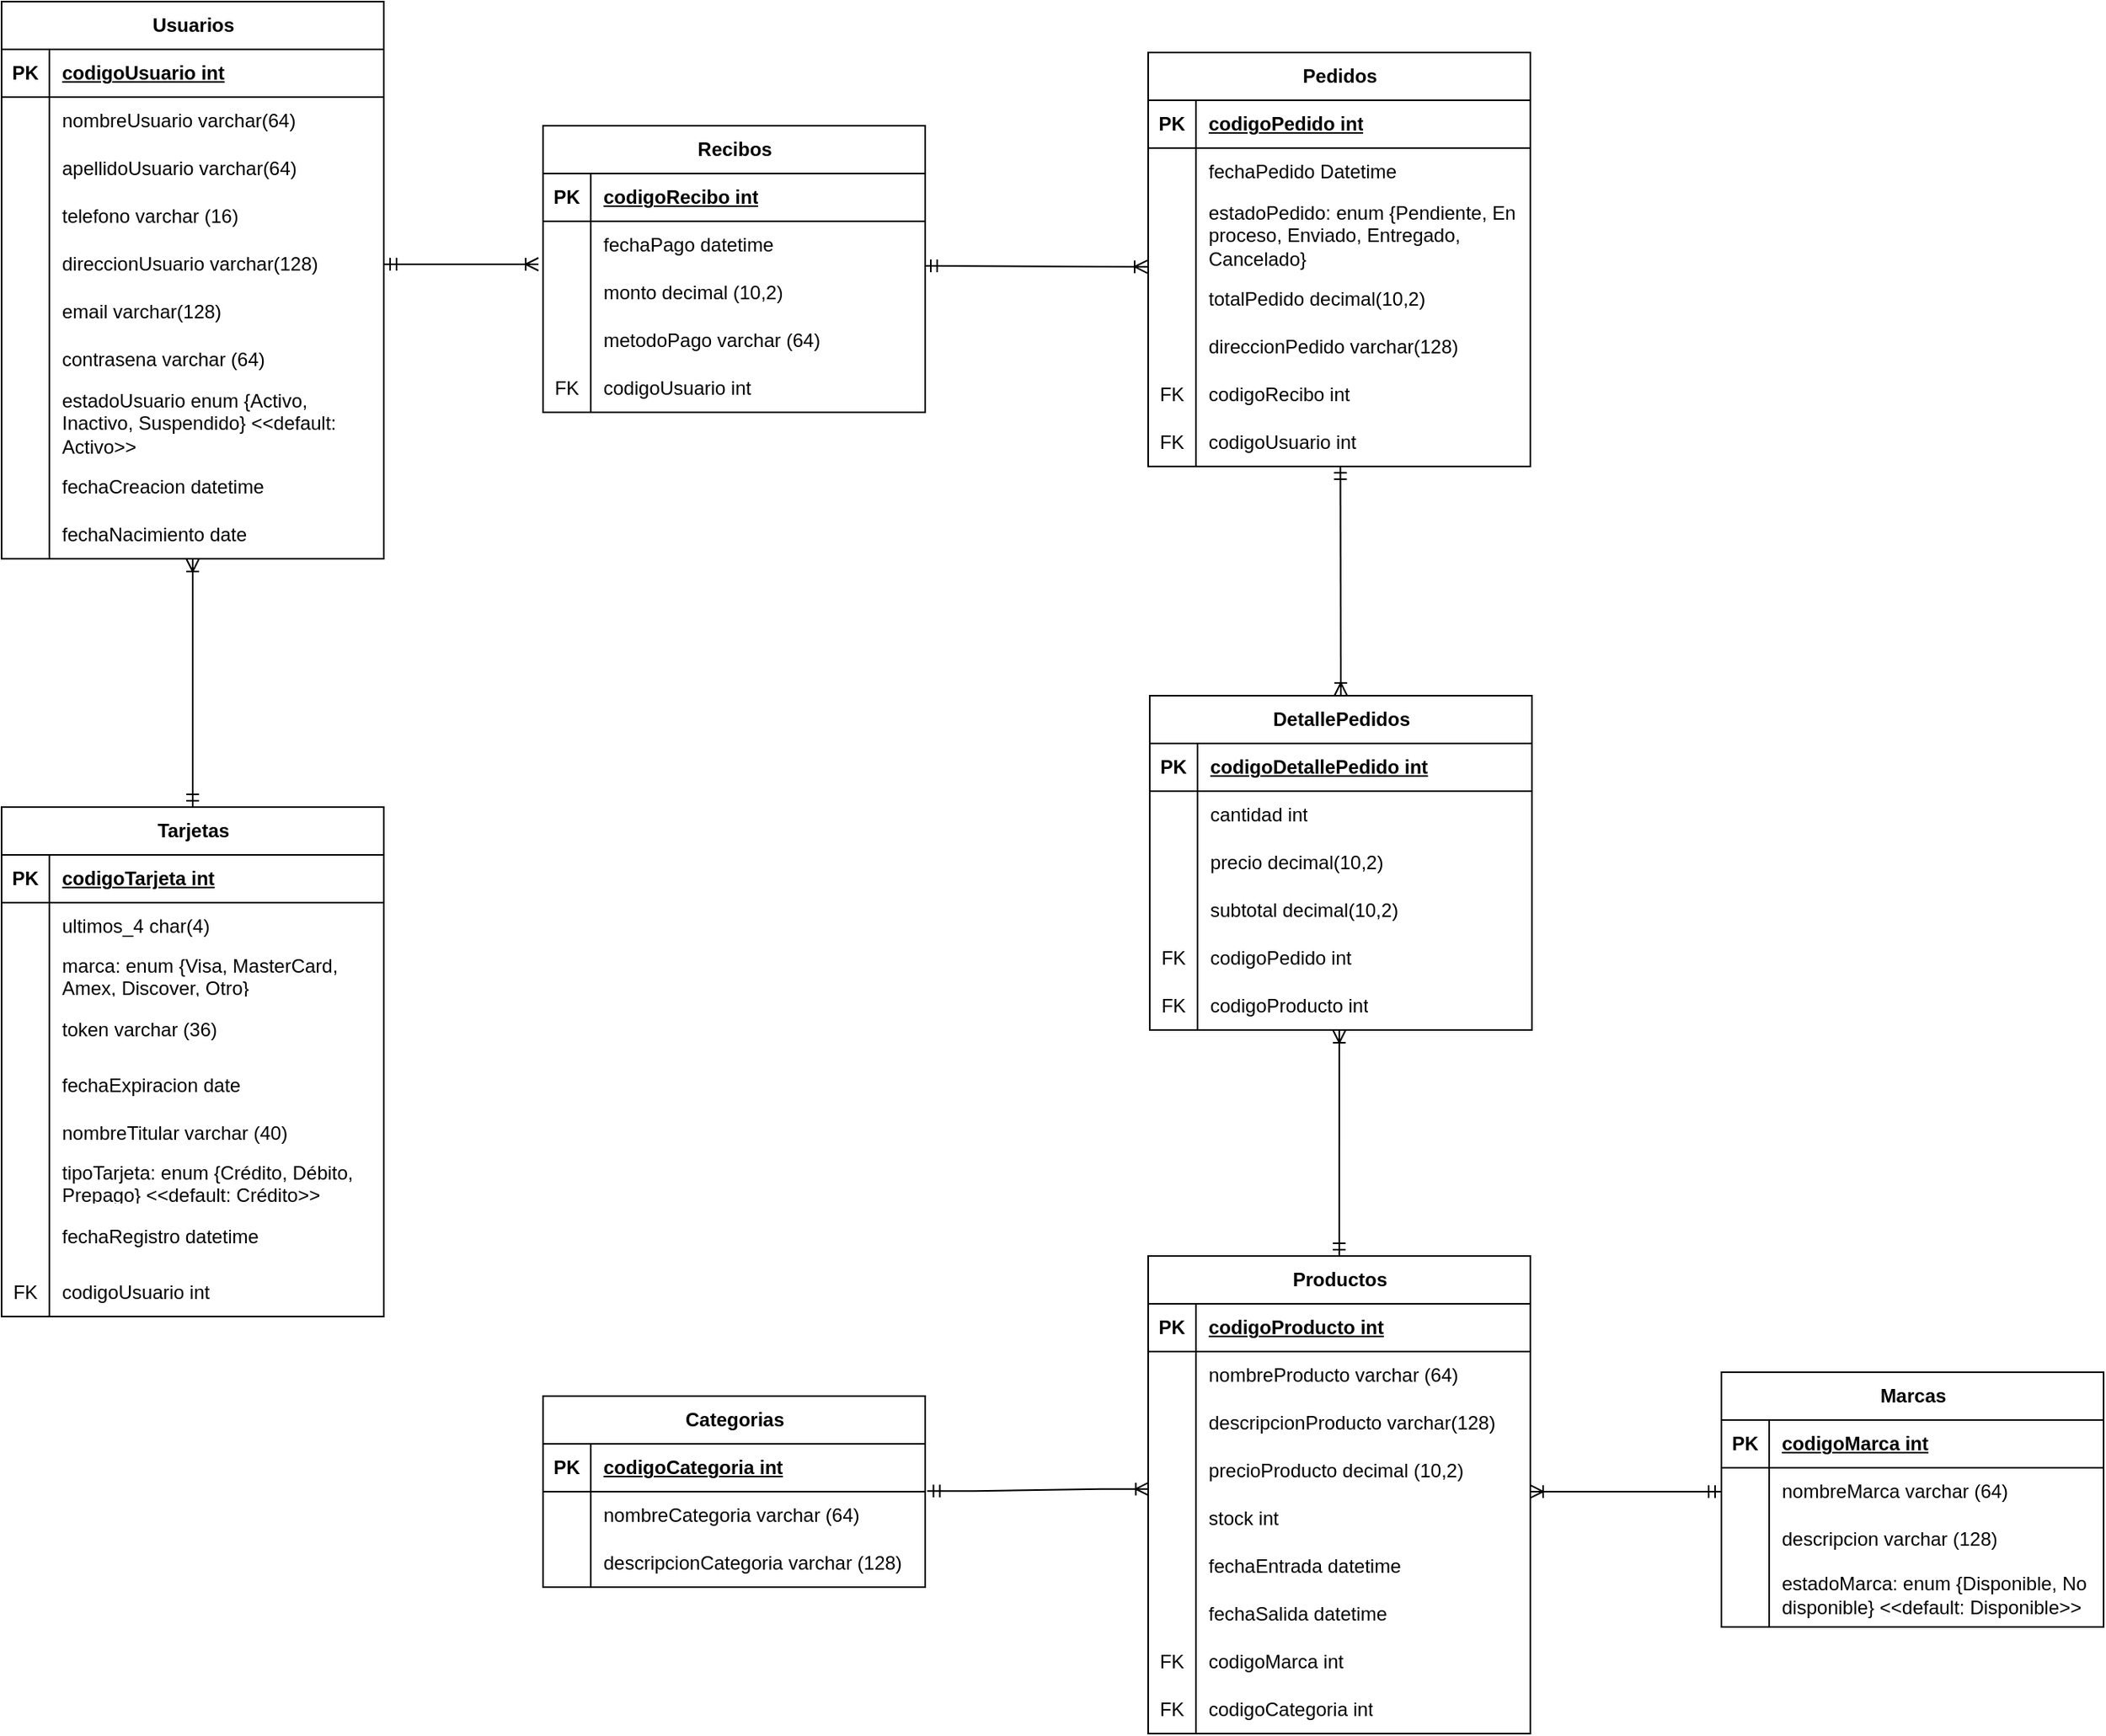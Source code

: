 <mxfile version="28.0.7">
  <diagram id="C5RBs43oDa-KdzZeNtuy" name="Page-1">
    <mxGraphModel dx="2194" dy="1788" grid="1" gridSize="10" guides="1" tooltips="1" connect="1" arrows="1" fold="1" page="1" pageScale="1" pageWidth="413" pageHeight="583" math="0" shadow="0">
      <root>
        <mxCell id="WIyWlLk6GJQsqaUBKTNV-0" />
        <mxCell id="WIyWlLk6GJQsqaUBKTNV-1" parent="WIyWlLk6GJQsqaUBKTNV-0" />
        <mxCell id="YIvGXZSv0C_x6ZGH8pk--83" value="Usuarios" style="shape=table;startSize=30;container=1;collapsible=1;childLayout=tableLayout;fixedRows=1;rowLines=0;fontStyle=1;align=center;resizeLast=1;html=1;" parent="WIyWlLk6GJQsqaUBKTNV-1" vertex="1">
          <mxGeometry x="200" y="-550" width="240" height="350" as="geometry" />
        </mxCell>
        <mxCell id="YIvGXZSv0C_x6ZGH8pk--84" value="" style="shape=tableRow;horizontal=0;startSize=0;swimlaneHead=0;swimlaneBody=0;fillColor=none;collapsible=0;dropTarget=0;points=[[0,0.5],[1,0.5]];portConstraint=eastwest;top=0;left=0;right=0;bottom=1;" parent="YIvGXZSv0C_x6ZGH8pk--83" vertex="1">
          <mxGeometry y="30" width="240" height="30" as="geometry" />
        </mxCell>
        <mxCell id="YIvGXZSv0C_x6ZGH8pk--85" value="PK" style="shape=partialRectangle;connectable=0;fillColor=none;top=0;left=0;bottom=0;right=0;fontStyle=1;overflow=hidden;whiteSpace=wrap;html=1;" parent="YIvGXZSv0C_x6ZGH8pk--84" vertex="1">
          <mxGeometry width="30" height="30" as="geometry">
            <mxRectangle width="30" height="30" as="alternateBounds" />
          </mxGeometry>
        </mxCell>
        <mxCell id="YIvGXZSv0C_x6ZGH8pk--86" value="codigoUsuario int" style="shape=partialRectangle;connectable=0;fillColor=none;top=0;left=0;bottom=0;right=0;align=left;spacingLeft=6;fontStyle=5;overflow=hidden;whiteSpace=wrap;html=1;" parent="YIvGXZSv0C_x6ZGH8pk--84" vertex="1">
          <mxGeometry x="30" width="210" height="30" as="geometry">
            <mxRectangle width="210" height="30" as="alternateBounds" />
          </mxGeometry>
        </mxCell>
        <mxCell id="YIvGXZSv0C_x6ZGH8pk--87" value="" style="shape=tableRow;horizontal=0;startSize=0;swimlaneHead=0;swimlaneBody=0;fillColor=none;collapsible=0;dropTarget=0;points=[[0,0.5],[1,0.5]];portConstraint=eastwest;top=0;left=0;right=0;bottom=0;" parent="YIvGXZSv0C_x6ZGH8pk--83" vertex="1">
          <mxGeometry y="60" width="240" height="30" as="geometry" />
        </mxCell>
        <mxCell id="YIvGXZSv0C_x6ZGH8pk--88" value="" style="shape=partialRectangle;connectable=0;fillColor=none;top=0;left=0;bottom=0;right=0;editable=1;overflow=hidden;whiteSpace=wrap;html=1;" parent="YIvGXZSv0C_x6ZGH8pk--87" vertex="1">
          <mxGeometry width="30" height="30" as="geometry">
            <mxRectangle width="30" height="30" as="alternateBounds" />
          </mxGeometry>
        </mxCell>
        <mxCell id="YIvGXZSv0C_x6ZGH8pk--89" value="nombreUsuario varchar(64)" style="shape=partialRectangle;connectable=0;fillColor=none;top=0;left=0;bottom=0;right=0;align=left;spacingLeft=6;overflow=hidden;whiteSpace=wrap;html=1;" parent="YIvGXZSv0C_x6ZGH8pk--87" vertex="1">
          <mxGeometry x="30" width="210" height="30" as="geometry">
            <mxRectangle width="210" height="30" as="alternateBounds" />
          </mxGeometry>
        </mxCell>
        <mxCell id="nKUHfuzP06QwGKwYTubW-30" value="" style="shape=tableRow;horizontal=0;startSize=0;swimlaneHead=0;swimlaneBody=0;fillColor=none;collapsible=0;dropTarget=0;points=[[0,0.5],[1,0.5]];portConstraint=eastwest;top=0;left=0;right=0;bottom=0;" parent="YIvGXZSv0C_x6ZGH8pk--83" vertex="1">
          <mxGeometry y="90" width="240" height="30" as="geometry" />
        </mxCell>
        <mxCell id="nKUHfuzP06QwGKwYTubW-31" value="" style="shape=partialRectangle;connectable=0;fillColor=none;top=0;left=0;bottom=0;right=0;editable=1;overflow=hidden;whiteSpace=wrap;html=1;" parent="nKUHfuzP06QwGKwYTubW-30" vertex="1">
          <mxGeometry width="30" height="30" as="geometry">
            <mxRectangle width="30" height="30" as="alternateBounds" />
          </mxGeometry>
        </mxCell>
        <mxCell id="nKUHfuzP06QwGKwYTubW-32" value="apellidoUsuario varchar(64)" style="shape=partialRectangle;connectable=0;fillColor=none;top=0;left=0;bottom=0;right=0;align=left;spacingLeft=6;overflow=hidden;whiteSpace=wrap;html=1;" parent="nKUHfuzP06QwGKwYTubW-30" vertex="1">
          <mxGeometry x="30" width="210" height="30" as="geometry">
            <mxRectangle width="210" height="30" as="alternateBounds" />
          </mxGeometry>
        </mxCell>
        <mxCell id="nKUHfuzP06QwGKwYTubW-36" value="" style="shape=tableRow;horizontal=0;startSize=0;swimlaneHead=0;swimlaneBody=0;fillColor=none;collapsible=0;dropTarget=0;points=[[0,0.5],[1,0.5]];portConstraint=eastwest;top=0;left=0;right=0;bottom=0;" parent="YIvGXZSv0C_x6ZGH8pk--83" vertex="1">
          <mxGeometry y="120" width="240" height="30" as="geometry" />
        </mxCell>
        <mxCell id="nKUHfuzP06QwGKwYTubW-37" value="" style="shape=partialRectangle;connectable=0;fillColor=none;top=0;left=0;bottom=0;right=0;editable=1;overflow=hidden;whiteSpace=wrap;html=1;" parent="nKUHfuzP06QwGKwYTubW-36" vertex="1">
          <mxGeometry width="30" height="30" as="geometry">
            <mxRectangle width="30" height="30" as="alternateBounds" />
          </mxGeometry>
        </mxCell>
        <mxCell id="nKUHfuzP06QwGKwYTubW-38" value="telefono varchar (16)" style="shape=partialRectangle;connectable=0;fillColor=none;top=0;left=0;bottom=0;right=0;align=left;spacingLeft=6;overflow=hidden;whiteSpace=wrap;html=1;" parent="nKUHfuzP06QwGKwYTubW-36" vertex="1">
          <mxGeometry x="30" width="210" height="30" as="geometry">
            <mxRectangle width="210" height="30" as="alternateBounds" />
          </mxGeometry>
        </mxCell>
        <mxCell id="nKUHfuzP06QwGKwYTubW-39" value="" style="shape=tableRow;horizontal=0;startSize=0;swimlaneHead=0;swimlaneBody=0;fillColor=none;collapsible=0;dropTarget=0;points=[[0,0.5],[1,0.5]];portConstraint=eastwest;top=0;left=0;right=0;bottom=0;" parent="YIvGXZSv0C_x6ZGH8pk--83" vertex="1">
          <mxGeometry y="150" width="240" height="30" as="geometry" />
        </mxCell>
        <mxCell id="nKUHfuzP06QwGKwYTubW-40" value="" style="shape=partialRectangle;connectable=0;fillColor=none;top=0;left=0;bottom=0;right=0;editable=1;overflow=hidden;whiteSpace=wrap;html=1;" parent="nKUHfuzP06QwGKwYTubW-39" vertex="1">
          <mxGeometry width="30" height="30" as="geometry">
            <mxRectangle width="30" height="30" as="alternateBounds" />
          </mxGeometry>
        </mxCell>
        <mxCell id="nKUHfuzP06QwGKwYTubW-41" value="direccionUsuario varchar(128)" style="shape=partialRectangle;connectable=0;fillColor=none;top=0;left=0;bottom=0;right=0;align=left;spacingLeft=6;overflow=hidden;whiteSpace=wrap;html=1;" parent="nKUHfuzP06QwGKwYTubW-39" vertex="1">
          <mxGeometry x="30" width="210" height="30" as="geometry">
            <mxRectangle width="210" height="30" as="alternateBounds" />
          </mxGeometry>
        </mxCell>
        <mxCell id="YIvGXZSv0C_x6ZGH8pk--90" value="" style="shape=tableRow;horizontal=0;startSize=0;swimlaneHead=0;swimlaneBody=0;fillColor=none;collapsible=0;dropTarget=0;points=[[0,0.5],[1,0.5]];portConstraint=eastwest;top=0;left=0;right=0;bottom=0;" parent="YIvGXZSv0C_x6ZGH8pk--83" vertex="1">
          <mxGeometry y="180" width="240" height="30" as="geometry" />
        </mxCell>
        <mxCell id="YIvGXZSv0C_x6ZGH8pk--91" value="" style="shape=partialRectangle;connectable=0;fillColor=none;top=0;left=0;bottom=0;right=0;editable=1;overflow=hidden;whiteSpace=wrap;html=1;" parent="YIvGXZSv0C_x6ZGH8pk--90" vertex="1">
          <mxGeometry width="30" height="30" as="geometry">
            <mxRectangle width="30" height="30" as="alternateBounds" />
          </mxGeometry>
        </mxCell>
        <mxCell id="YIvGXZSv0C_x6ZGH8pk--92" value="email varchar(128)" style="shape=partialRectangle;connectable=0;fillColor=none;top=0;left=0;bottom=0;right=0;align=left;spacingLeft=6;overflow=hidden;whiteSpace=wrap;html=1;" parent="YIvGXZSv0C_x6ZGH8pk--90" vertex="1">
          <mxGeometry x="30" width="210" height="30" as="geometry">
            <mxRectangle width="210" height="30" as="alternateBounds" />
          </mxGeometry>
        </mxCell>
        <mxCell id="Wc9O9Q77xkKXTdMsTyW6-39" value="" style="shape=tableRow;horizontal=0;startSize=0;swimlaneHead=0;swimlaneBody=0;fillColor=none;collapsible=0;dropTarget=0;points=[[0,0.5],[1,0.5]];portConstraint=eastwest;top=0;left=0;right=0;bottom=0;" parent="YIvGXZSv0C_x6ZGH8pk--83" vertex="1">
          <mxGeometry y="210" width="240" height="30" as="geometry" />
        </mxCell>
        <mxCell id="Wc9O9Q77xkKXTdMsTyW6-40" value="" style="shape=partialRectangle;connectable=0;fillColor=none;top=0;left=0;bottom=0;right=0;editable=1;overflow=hidden;whiteSpace=wrap;html=1;" parent="Wc9O9Q77xkKXTdMsTyW6-39" vertex="1">
          <mxGeometry width="30" height="30" as="geometry">
            <mxRectangle width="30" height="30" as="alternateBounds" />
          </mxGeometry>
        </mxCell>
        <mxCell id="Wc9O9Q77xkKXTdMsTyW6-41" value="contrasena varchar (64)" style="shape=partialRectangle;connectable=0;fillColor=none;top=0;left=0;bottom=0;right=0;align=left;spacingLeft=6;overflow=hidden;whiteSpace=wrap;html=1;" parent="Wc9O9Q77xkKXTdMsTyW6-39" vertex="1">
          <mxGeometry x="30" width="210" height="30" as="geometry">
            <mxRectangle width="210" height="30" as="alternateBounds" />
          </mxGeometry>
        </mxCell>
        <mxCell id="Wc9O9Q77xkKXTdMsTyW6-42" value="" style="shape=tableRow;horizontal=0;startSize=0;swimlaneHead=0;swimlaneBody=0;fillColor=none;collapsible=0;dropTarget=0;points=[[0,0.5],[1,0.5]];portConstraint=eastwest;top=0;left=0;right=0;bottom=0;" parent="YIvGXZSv0C_x6ZGH8pk--83" vertex="1">
          <mxGeometry y="240" width="240" height="50" as="geometry" />
        </mxCell>
        <mxCell id="Wc9O9Q77xkKXTdMsTyW6-43" value="" style="shape=partialRectangle;connectable=0;fillColor=none;top=0;left=0;bottom=0;right=0;editable=1;overflow=hidden;whiteSpace=wrap;html=1;" parent="Wc9O9Q77xkKXTdMsTyW6-42" vertex="1">
          <mxGeometry width="30" height="50" as="geometry">
            <mxRectangle width="30" height="50" as="alternateBounds" />
          </mxGeometry>
        </mxCell>
        <mxCell id="Wc9O9Q77xkKXTdMsTyW6-44" value="estadoUsuario enum {Activo, Inactivo, Suspendido} &amp;lt;&amp;lt;default: Activo&amp;gt;&amp;gt;" style="shape=partialRectangle;connectable=0;fillColor=none;top=0;left=0;bottom=0;right=0;align=left;spacingLeft=6;overflow=hidden;whiteSpace=wrap;html=1;" parent="Wc9O9Q77xkKXTdMsTyW6-42" vertex="1">
          <mxGeometry x="30" width="210" height="50" as="geometry">
            <mxRectangle width="210" height="50" as="alternateBounds" />
          </mxGeometry>
        </mxCell>
        <mxCell id="Wc9O9Q77xkKXTdMsTyW6-45" value="" style="shape=tableRow;horizontal=0;startSize=0;swimlaneHead=0;swimlaneBody=0;fillColor=none;collapsible=0;dropTarget=0;points=[[0,0.5],[1,0.5]];portConstraint=eastwest;top=0;left=0;right=0;bottom=0;" parent="YIvGXZSv0C_x6ZGH8pk--83" vertex="1">
          <mxGeometry y="290" width="240" height="30" as="geometry" />
        </mxCell>
        <mxCell id="Wc9O9Q77xkKXTdMsTyW6-46" value="" style="shape=partialRectangle;connectable=0;fillColor=none;top=0;left=0;bottom=0;right=0;editable=1;overflow=hidden;whiteSpace=wrap;html=1;" parent="Wc9O9Q77xkKXTdMsTyW6-45" vertex="1">
          <mxGeometry width="30" height="30" as="geometry">
            <mxRectangle width="30" height="30" as="alternateBounds" />
          </mxGeometry>
        </mxCell>
        <mxCell id="Wc9O9Q77xkKXTdMsTyW6-47" value="fechaCreacion datetime" style="shape=partialRectangle;connectable=0;fillColor=none;top=0;left=0;bottom=0;right=0;align=left;spacingLeft=6;overflow=hidden;whiteSpace=wrap;html=1;" parent="Wc9O9Q77xkKXTdMsTyW6-45" vertex="1">
          <mxGeometry x="30" width="210" height="30" as="geometry">
            <mxRectangle width="210" height="30" as="alternateBounds" />
          </mxGeometry>
        </mxCell>
        <mxCell id="nKUHfuzP06QwGKwYTubW-33" value="" style="shape=tableRow;horizontal=0;startSize=0;swimlaneHead=0;swimlaneBody=0;fillColor=none;collapsible=0;dropTarget=0;points=[[0,0.5],[1,0.5]];portConstraint=eastwest;top=0;left=0;right=0;bottom=0;" parent="YIvGXZSv0C_x6ZGH8pk--83" vertex="1">
          <mxGeometry y="320" width="240" height="30" as="geometry" />
        </mxCell>
        <mxCell id="nKUHfuzP06QwGKwYTubW-34" value="" style="shape=partialRectangle;connectable=0;fillColor=none;top=0;left=0;bottom=0;right=0;editable=1;overflow=hidden;whiteSpace=wrap;html=1;" parent="nKUHfuzP06QwGKwYTubW-33" vertex="1">
          <mxGeometry width="30" height="30" as="geometry">
            <mxRectangle width="30" height="30" as="alternateBounds" />
          </mxGeometry>
        </mxCell>
        <mxCell id="nKUHfuzP06QwGKwYTubW-35" value="fechaNacimiento date" style="shape=partialRectangle;connectable=0;fillColor=none;top=0;left=0;bottom=0;right=0;align=left;spacingLeft=6;overflow=hidden;whiteSpace=wrap;html=1;" parent="nKUHfuzP06QwGKwYTubW-33" vertex="1">
          <mxGeometry x="30" width="210" height="30" as="geometry">
            <mxRectangle width="210" height="30" as="alternateBounds" />
          </mxGeometry>
        </mxCell>
        <mxCell id="YIvGXZSv0C_x6ZGH8pk--102" value="Categorias" style="shape=table;startSize=30;container=1;collapsible=1;childLayout=tableLayout;fixedRows=1;rowLines=0;fontStyle=1;align=center;resizeLast=1;html=1;" parent="WIyWlLk6GJQsqaUBKTNV-1" vertex="1">
          <mxGeometry x="540" y="326" width="240" height="120" as="geometry" />
        </mxCell>
        <mxCell id="YIvGXZSv0C_x6ZGH8pk--103" value="" style="shape=tableRow;horizontal=0;startSize=0;swimlaneHead=0;swimlaneBody=0;fillColor=none;collapsible=0;dropTarget=0;points=[[0,0.5],[1,0.5]];portConstraint=eastwest;top=0;left=0;right=0;bottom=1;" parent="YIvGXZSv0C_x6ZGH8pk--102" vertex="1">
          <mxGeometry y="30" width="240" height="30" as="geometry" />
        </mxCell>
        <mxCell id="YIvGXZSv0C_x6ZGH8pk--104" value="PK" style="shape=partialRectangle;connectable=0;fillColor=none;top=0;left=0;bottom=0;right=0;fontStyle=1;overflow=hidden;whiteSpace=wrap;html=1;" parent="YIvGXZSv0C_x6ZGH8pk--103" vertex="1">
          <mxGeometry width="30" height="30" as="geometry">
            <mxRectangle width="30" height="30" as="alternateBounds" />
          </mxGeometry>
        </mxCell>
        <mxCell id="YIvGXZSv0C_x6ZGH8pk--105" value="codigoCategoria int" style="shape=partialRectangle;connectable=0;fillColor=none;top=0;left=0;bottom=0;right=0;align=left;spacingLeft=6;fontStyle=5;overflow=hidden;whiteSpace=wrap;html=1;" parent="YIvGXZSv0C_x6ZGH8pk--103" vertex="1">
          <mxGeometry x="30" width="210" height="30" as="geometry">
            <mxRectangle width="210" height="30" as="alternateBounds" />
          </mxGeometry>
        </mxCell>
        <mxCell id="YIvGXZSv0C_x6ZGH8pk--106" value="" style="shape=tableRow;horizontal=0;startSize=0;swimlaneHead=0;swimlaneBody=0;fillColor=none;collapsible=0;dropTarget=0;points=[[0,0.5],[1,0.5]];portConstraint=eastwest;top=0;left=0;right=0;bottom=0;" parent="YIvGXZSv0C_x6ZGH8pk--102" vertex="1">
          <mxGeometry y="60" width="240" height="30" as="geometry" />
        </mxCell>
        <mxCell id="YIvGXZSv0C_x6ZGH8pk--107" value="" style="shape=partialRectangle;connectable=0;fillColor=none;top=0;left=0;bottom=0;right=0;editable=1;overflow=hidden;whiteSpace=wrap;html=1;" parent="YIvGXZSv0C_x6ZGH8pk--106" vertex="1">
          <mxGeometry width="30" height="30" as="geometry">
            <mxRectangle width="30" height="30" as="alternateBounds" />
          </mxGeometry>
        </mxCell>
        <mxCell id="YIvGXZSv0C_x6ZGH8pk--108" value="nombreCategoria varchar (64)" style="shape=partialRectangle;connectable=0;fillColor=none;top=0;left=0;bottom=0;right=0;align=left;spacingLeft=6;overflow=hidden;whiteSpace=wrap;html=1;" parent="YIvGXZSv0C_x6ZGH8pk--106" vertex="1">
          <mxGeometry x="30" width="210" height="30" as="geometry">
            <mxRectangle width="210" height="30" as="alternateBounds" />
          </mxGeometry>
        </mxCell>
        <mxCell id="nKUHfuzP06QwGKwYTubW-0" value="" style="shape=tableRow;horizontal=0;startSize=0;swimlaneHead=0;swimlaneBody=0;fillColor=none;collapsible=0;dropTarget=0;points=[[0,0.5],[1,0.5]];portConstraint=eastwest;top=0;left=0;right=0;bottom=0;" parent="YIvGXZSv0C_x6ZGH8pk--102" vertex="1">
          <mxGeometry y="90" width="240" height="30" as="geometry" />
        </mxCell>
        <mxCell id="nKUHfuzP06QwGKwYTubW-1" value="" style="shape=partialRectangle;connectable=0;fillColor=none;top=0;left=0;bottom=0;right=0;editable=1;overflow=hidden;whiteSpace=wrap;html=1;" parent="nKUHfuzP06QwGKwYTubW-0" vertex="1">
          <mxGeometry width="30" height="30" as="geometry">
            <mxRectangle width="30" height="30" as="alternateBounds" />
          </mxGeometry>
        </mxCell>
        <mxCell id="nKUHfuzP06QwGKwYTubW-2" value="descripcionCategoria varchar (128)" style="shape=partialRectangle;connectable=0;fillColor=none;top=0;left=0;bottom=0;right=0;align=left;spacingLeft=6;overflow=hidden;whiteSpace=wrap;html=1;" parent="nKUHfuzP06QwGKwYTubW-0" vertex="1">
          <mxGeometry x="30" width="210" height="30" as="geometry">
            <mxRectangle width="210" height="30" as="alternateBounds" />
          </mxGeometry>
        </mxCell>
        <mxCell id="YIvGXZSv0C_x6ZGH8pk--140" value="Pedidos" style="shape=table;startSize=30;container=1;collapsible=1;childLayout=tableLayout;fixedRows=1;rowLines=0;fontStyle=1;align=center;resizeLast=1;html=1;" parent="WIyWlLk6GJQsqaUBKTNV-1" vertex="1">
          <mxGeometry x="920" y="-518" width="240" height="260" as="geometry" />
        </mxCell>
        <mxCell id="YIvGXZSv0C_x6ZGH8pk--141" value="" style="shape=tableRow;horizontal=0;startSize=0;swimlaneHead=0;swimlaneBody=0;fillColor=none;collapsible=0;dropTarget=0;points=[[0,0.5],[1,0.5]];portConstraint=eastwest;top=0;left=0;right=0;bottom=1;" parent="YIvGXZSv0C_x6ZGH8pk--140" vertex="1">
          <mxGeometry y="30" width="240" height="30" as="geometry" />
        </mxCell>
        <mxCell id="YIvGXZSv0C_x6ZGH8pk--142" value="PK" style="shape=partialRectangle;connectable=0;fillColor=none;top=0;left=0;bottom=0;right=0;fontStyle=1;overflow=hidden;whiteSpace=wrap;html=1;" parent="YIvGXZSv0C_x6ZGH8pk--141" vertex="1">
          <mxGeometry width="30" height="30" as="geometry">
            <mxRectangle width="30" height="30" as="alternateBounds" />
          </mxGeometry>
        </mxCell>
        <mxCell id="YIvGXZSv0C_x6ZGH8pk--143" value="codigoPedido int" style="shape=partialRectangle;connectable=0;fillColor=none;top=0;left=0;bottom=0;right=0;align=left;spacingLeft=6;fontStyle=5;overflow=hidden;whiteSpace=wrap;html=1;" parent="YIvGXZSv0C_x6ZGH8pk--141" vertex="1">
          <mxGeometry x="30" width="210" height="30" as="geometry">
            <mxRectangle width="210" height="30" as="alternateBounds" />
          </mxGeometry>
        </mxCell>
        <mxCell id="YIvGXZSv0C_x6ZGH8pk--147" value="" style="shape=tableRow;horizontal=0;startSize=0;swimlaneHead=0;swimlaneBody=0;fillColor=none;collapsible=0;dropTarget=0;points=[[0,0.5],[1,0.5]];portConstraint=eastwest;top=0;left=0;right=0;bottom=0;" parent="YIvGXZSv0C_x6ZGH8pk--140" vertex="1">
          <mxGeometry y="60" width="240" height="30" as="geometry" />
        </mxCell>
        <mxCell id="YIvGXZSv0C_x6ZGH8pk--148" value="" style="shape=partialRectangle;connectable=0;fillColor=none;top=0;left=0;bottom=0;right=0;editable=1;overflow=hidden;whiteSpace=wrap;html=1;" parent="YIvGXZSv0C_x6ZGH8pk--147" vertex="1">
          <mxGeometry width="30" height="30" as="geometry">
            <mxRectangle width="30" height="30" as="alternateBounds" />
          </mxGeometry>
        </mxCell>
        <mxCell id="YIvGXZSv0C_x6ZGH8pk--149" value="fechaPedido Datetime" style="shape=partialRectangle;connectable=0;fillColor=none;top=0;left=0;bottom=0;right=0;align=left;spacingLeft=6;overflow=hidden;whiteSpace=wrap;html=1;" parent="YIvGXZSv0C_x6ZGH8pk--147" vertex="1">
          <mxGeometry x="30" width="210" height="30" as="geometry">
            <mxRectangle width="210" height="30" as="alternateBounds" />
          </mxGeometry>
        </mxCell>
        <mxCell id="YIvGXZSv0C_x6ZGH8pk--150" value="" style="shape=tableRow;horizontal=0;startSize=0;swimlaneHead=0;swimlaneBody=0;fillColor=none;collapsible=0;dropTarget=0;points=[[0,0.5],[1,0.5]];portConstraint=eastwest;top=0;left=0;right=0;bottom=0;" parent="YIvGXZSv0C_x6ZGH8pk--140" vertex="1">
          <mxGeometry y="90" width="240" height="50" as="geometry" />
        </mxCell>
        <mxCell id="YIvGXZSv0C_x6ZGH8pk--151" value="" style="shape=partialRectangle;connectable=0;fillColor=none;top=0;left=0;bottom=0;right=0;editable=1;overflow=hidden;whiteSpace=wrap;html=1;" parent="YIvGXZSv0C_x6ZGH8pk--150" vertex="1">
          <mxGeometry width="30" height="50" as="geometry">
            <mxRectangle width="30" height="50" as="alternateBounds" />
          </mxGeometry>
        </mxCell>
        <mxCell id="YIvGXZSv0C_x6ZGH8pk--152" value="estadoPedido: enum {Pendiente, En proceso, Enviado, Entregado, Cancelado}" style="shape=partialRectangle;connectable=0;fillColor=none;top=0;left=0;bottom=0;right=0;align=left;spacingLeft=6;overflow=hidden;whiteSpace=wrap;html=1;" parent="YIvGXZSv0C_x6ZGH8pk--150" vertex="1">
          <mxGeometry x="30" width="210" height="50" as="geometry">
            <mxRectangle width="210" height="50" as="alternateBounds" />
          </mxGeometry>
        </mxCell>
        <mxCell id="YIvGXZSv0C_x6ZGH8pk--153" value="" style="shape=tableRow;horizontal=0;startSize=0;swimlaneHead=0;swimlaneBody=0;fillColor=none;collapsible=0;dropTarget=0;points=[[0,0.5],[1,0.5]];portConstraint=eastwest;top=0;left=0;right=0;bottom=0;" parent="YIvGXZSv0C_x6ZGH8pk--140" vertex="1">
          <mxGeometry y="140" width="240" height="30" as="geometry" />
        </mxCell>
        <mxCell id="YIvGXZSv0C_x6ZGH8pk--154" value="" style="shape=partialRectangle;connectable=0;fillColor=none;top=0;left=0;bottom=0;right=0;editable=1;overflow=hidden;whiteSpace=wrap;html=1;" parent="YIvGXZSv0C_x6ZGH8pk--153" vertex="1">
          <mxGeometry width="30" height="30" as="geometry">
            <mxRectangle width="30" height="30" as="alternateBounds" />
          </mxGeometry>
        </mxCell>
        <mxCell id="YIvGXZSv0C_x6ZGH8pk--155" value="totalPedido decimal(10,2)" style="shape=partialRectangle;connectable=0;fillColor=none;top=0;left=0;bottom=0;right=0;align=left;spacingLeft=6;overflow=hidden;whiteSpace=wrap;html=1;" parent="YIvGXZSv0C_x6ZGH8pk--153" vertex="1">
          <mxGeometry x="30" width="210" height="30" as="geometry">
            <mxRectangle width="210" height="30" as="alternateBounds" />
          </mxGeometry>
        </mxCell>
        <mxCell id="YIvGXZSv0C_x6ZGH8pk--156" value="" style="shape=tableRow;horizontal=0;startSize=0;swimlaneHead=0;swimlaneBody=0;fillColor=none;collapsible=0;dropTarget=0;points=[[0,0.5],[1,0.5]];portConstraint=eastwest;top=0;left=0;right=0;bottom=0;" parent="YIvGXZSv0C_x6ZGH8pk--140" vertex="1">
          <mxGeometry y="170" width="240" height="30" as="geometry" />
        </mxCell>
        <mxCell id="YIvGXZSv0C_x6ZGH8pk--157" value="" style="shape=partialRectangle;connectable=0;fillColor=none;top=0;left=0;bottom=0;right=0;editable=1;overflow=hidden;whiteSpace=wrap;html=1;" parent="YIvGXZSv0C_x6ZGH8pk--156" vertex="1">
          <mxGeometry width="30" height="30" as="geometry">
            <mxRectangle width="30" height="30" as="alternateBounds" />
          </mxGeometry>
        </mxCell>
        <mxCell id="YIvGXZSv0C_x6ZGH8pk--158" value="direccionPedido varchar(128)" style="shape=partialRectangle;connectable=0;fillColor=none;top=0;left=0;bottom=0;right=0;align=left;spacingLeft=6;overflow=hidden;whiteSpace=wrap;html=1;" parent="YIvGXZSv0C_x6ZGH8pk--156" vertex="1">
          <mxGeometry x="30" width="210" height="30" as="geometry">
            <mxRectangle width="210" height="30" as="alternateBounds" />
          </mxGeometry>
        </mxCell>
        <mxCell id="nKUHfuzP06QwGKwYTubW-27" value="" style="shape=tableRow;horizontal=0;startSize=0;swimlaneHead=0;swimlaneBody=0;fillColor=none;collapsible=0;dropTarget=0;points=[[0,0.5],[1,0.5]];portConstraint=eastwest;top=0;left=0;right=0;bottom=0;" parent="YIvGXZSv0C_x6ZGH8pk--140" vertex="1">
          <mxGeometry y="200" width="240" height="30" as="geometry" />
        </mxCell>
        <mxCell id="nKUHfuzP06QwGKwYTubW-28" value="FK" style="shape=partialRectangle;connectable=0;fillColor=none;top=0;left=0;bottom=0;right=0;editable=1;overflow=hidden;whiteSpace=wrap;html=1;" parent="nKUHfuzP06QwGKwYTubW-27" vertex="1">
          <mxGeometry width="30" height="30" as="geometry">
            <mxRectangle width="30" height="30" as="alternateBounds" />
          </mxGeometry>
        </mxCell>
        <mxCell id="nKUHfuzP06QwGKwYTubW-29" value="codigoRecibo int" style="shape=partialRectangle;connectable=0;fillColor=none;top=0;left=0;bottom=0;right=0;align=left;spacingLeft=6;overflow=hidden;whiteSpace=wrap;html=1;" parent="nKUHfuzP06QwGKwYTubW-27" vertex="1">
          <mxGeometry x="30" width="210" height="30" as="geometry">
            <mxRectangle width="210" height="30" as="alternateBounds" />
          </mxGeometry>
        </mxCell>
        <mxCell id="YIvGXZSv0C_x6ZGH8pk--144" value="" style="shape=tableRow;horizontal=0;startSize=0;swimlaneHead=0;swimlaneBody=0;fillColor=none;collapsible=0;dropTarget=0;points=[[0,0.5],[1,0.5]];portConstraint=eastwest;top=0;left=0;right=0;bottom=0;" parent="YIvGXZSv0C_x6ZGH8pk--140" vertex="1">
          <mxGeometry y="230" width="240" height="30" as="geometry" />
        </mxCell>
        <mxCell id="YIvGXZSv0C_x6ZGH8pk--145" value="FK" style="shape=partialRectangle;connectable=0;fillColor=none;top=0;left=0;bottom=0;right=0;editable=1;overflow=hidden;whiteSpace=wrap;html=1;" parent="YIvGXZSv0C_x6ZGH8pk--144" vertex="1">
          <mxGeometry width="30" height="30" as="geometry">
            <mxRectangle width="30" height="30" as="alternateBounds" />
          </mxGeometry>
        </mxCell>
        <mxCell id="YIvGXZSv0C_x6ZGH8pk--146" value="codigoUsuario int" style="shape=partialRectangle;connectable=0;fillColor=none;top=0;left=0;bottom=0;right=0;align=left;spacingLeft=6;overflow=hidden;whiteSpace=wrap;html=1;" parent="YIvGXZSv0C_x6ZGH8pk--144" vertex="1">
          <mxGeometry x="30" width="210" height="30" as="geometry">
            <mxRectangle width="210" height="30" as="alternateBounds" />
          </mxGeometry>
        </mxCell>
        <mxCell id="YIvGXZSv0C_x6ZGH8pk--184" value="DetallePedidos" style="shape=table;startSize=30;container=1;collapsible=1;childLayout=tableLayout;fixedRows=1;rowLines=0;fontStyle=1;align=center;resizeLast=1;html=1;" parent="WIyWlLk6GJQsqaUBKTNV-1" vertex="1">
          <mxGeometry x="921" y="-114" width="240" height="210" as="geometry" />
        </mxCell>
        <mxCell id="YIvGXZSv0C_x6ZGH8pk--185" value="" style="shape=tableRow;horizontal=0;startSize=0;swimlaneHead=0;swimlaneBody=0;fillColor=none;collapsible=0;dropTarget=0;points=[[0,0.5],[1,0.5]];portConstraint=eastwest;top=0;left=0;right=0;bottom=1;" parent="YIvGXZSv0C_x6ZGH8pk--184" vertex="1">
          <mxGeometry y="30" width="240" height="30" as="geometry" />
        </mxCell>
        <mxCell id="YIvGXZSv0C_x6ZGH8pk--186" value="PK" style="shape=partialRectangle;connectable=0;fillColor=none;top=0;left=0;bottom=0;right=0;fontStyle=1;overflow=hidden;whiteSpace=wrap;html=1;" parent="YIvGXZSv0C_x6ZGH8pk--185" vertex="1">
          <mxGeometry width="30" height="30" as="geometry">
            <mxRectangle width="30" height="30" as="alternateBounds" />
          </mxGeometry>
        </mxCell>
        <mxCell id="YIvGXZSv0C_x6ZGH8pk--187" value="codigoDetallePedido int" style="shape=partialRectangle;connectable=0;fillColor=none;top=0;left=0;bottom=0;right=0;align=left;spacingLeft=6;fontStyle=5;overflow=hidden;whiteSpace=wrap;html=1;" parent="YIvGXZSv0C_x6ZGH8pk--185" vertex="1">
          <mxGeometry x="30" width="210" height="30" as="geometry">
            <mxRectangle width="210" height="30" as="alternateBounds" />
          </mxGeometry>
        </mxCell>
        <mxCell id="YIvGXZSv0C_x6ZGH8pk--194" value="" style="shape=tableRow;horizontal=0;startSize=0;swimlaneHead=0;swimlaneBody=0;fillColor=none;collapsible=0;dropTarget=0;points=[[0,0.5],[1,0.5]];portConstraint=eastwest;top=0;left=0;right=0;bottom=0;" parent="YIvGXZSv0C_x6ZGH8pk--184" vertex="1">
          <mxGeometry y="60" width="240" height="30" as="geometry" />
        </mxCell>
        <mxCell id="YIvGXZSv0C_x6ZGH8pk--195" value="" style="shape=partialRectangle;connectable=0;fillColor=none;top=0;left=0;bottom=0;right=0;editable=1;overflow=hidden;whiteSpace=wrap;html=1;" parent="YIvGXZSv0C_x6ZGH8pk--194" vertex="1">
          <mxGeometry width="30" height="30" as="geometry">
            <mxRectangle width="30" height="30" as="alternateBounds" />
          </mxGeometry>
        </mxCell>
        <mxCell id="YIvGXZSv0C_x6ZGH8pk--196" value="cantidad int" style="shape=partialRectangle;connectable=0;fillColor=none;top=0;left=0;bottom=0;right=0;align=left;spacingLeft=6;overflow=hidden;whiteSpace=wrap;html=1;" parent="YIvGXZSv0C_x6ZGH8pk--194" vertex="1">
          <mxGeometry x="30" width="210" height="30" as="geometry">
            <mxRectangle width="210" height="30" as="alternateBounds" />
          </mxGeometry>
        </mxCell>
        <mxCell id="nKUHfuzP06QwGKwYTubW-18" value="" style="shape=tableRow;horizontal=0;startSize=0;swimlaneHead=0;swimlaneBody=0;fillColor=none;collapsible=0;dropTarget=0;points=[[0,0.5],[1,0.5]];portConstraint=eastwest;top=0;left=0;right=0;bottom=0;" parent="YIvGXZSv0C_x6ZGH8pk--184" vertex="1">
          <mxGeometry y="90" width="240" height="30" as="geometry" />
        </mxCell>
        <mxCell id="nKUHfuzP06QwGKwYTubW-19" value="" style="shape=partialRectangle;connectable=0;fillColor=none;top=0;left=0;bottom=0;right=0;editable=1;overflow=hidden;whiteSpace=wrap;html=1;" parent="nKUHfuzP06QwGKwYTubW-18" vertex="1">
          <mxGeometry width="30" height="30" as="geometry">
            <mxRectangle width="30" height="30" as="alternateBounds" />
          </mxGeometry>
        </mxCell>
        <mxCell id="nKUHfuzP06QwGKwYTubW-20" value="precio decimal(10,2)" style="shape=partialRectangle;connectable=0;fillColor=none;top=0;left=0;bottom=0;right=0;align=left;spacingLeft=6;overflow=hidden;whiteSpace=wrap;html=1;" parent="nKUHfuzP06QwGKwYTubW-18" vertex="1">
          <mxGeometry x="30" width="210" height="30" as="geometry">
            <mxRectangle width="210" height="30" as="alternateBounds" />
          </mxGeometry>
        </mxCell>
        <mxCell id="nKUHfuzP06QwGKwYTubW-21" value="" style="shape=tableRow;horizontal=0;startSize=0;swimlaneHead=0;swimlaneBody=0;fillColor=none;collapsible=0;dropTarget=0;points=[[0,0.5],[1,0.5]];portConstraint=eastwest;top=0;left=0;right=0;bottom=0;" parent="YIvGXZSv0C_x6ZGH8pk--184" vertex="1">
          <mxGeometry y="120" width="240" height="30" as="geometry" />
        </mxCell>
        <mxCell id="nKUHfuzP06QwGKwYTubW-22" value="" style="shape=partialRectangle;connectable=0;fillColor=none;top=0;left=0;bottom=0;right=0;editable=1;overflow=hidden;whiteSpace=wrap;html=1;" parent="nKUHfuzP06QwGKwYTubW-21" vertex="1">
          <mxGeometry width="30" height="30" as="geometry">
            <mxRectangle width="30" height="30" as="alternateBounds" />
          </mxGeometry>
        </mxCell>
        <mxCell id="nKUHfuzP06QwGKwYTubW-23" value="subtotal decimal(10,2)" style="shape=partialRectangle;connectable=0;fillColor=none;top=0;left=0;bottom=0;right=0;align=left;spacingLeft=6;overflow=hidden;whiteSpace=wrap;html=1;" parent="nKUHfuzP06QwGKwYTubW-21" vertex="1">
          <mxGeometry x="30" width="210" height="30" as="geometry">
            <mxRectangle width="210" height="30" as="alternateBounds" />
          </mxGeometry>
        </mxCell>
        <mxCell id="YIvGXZSv0C_x6ZGH8pk--188" value="" style="shape=tableRow;horizontal=0;startSize=0;swimlaneHead=0;swimlaneBody=0;fillColor=none;collapsible=0;dropTarget=0;points=[[0,0.5],[1,0.5]];portConstraint=eastwest;top=0;left=0;right=0;bottom=0;" parent="YIvGXZSv0C_x6ZGH8pk--184" vertex="1">
          <mxGeometry y="150" width="240" height="30" as="geometry" />
        </mxCell>
        <mxCell id="YIvGXZSv0C_x6ZGH8pk--189" value="FK" style="shape=partialRectangle;connectable=0;fillColor=none;top=0;left=0;bottom=0;right=0;editable=1;overflow=hidden;whiteSpace=wrap;html=1;" parent="YIvGXZSv0C_x6ZGH8pk--188" vertex="1">
          <mxGeometry width="30" height="30" as="geometry">
            <mxRectangle width="30" height="30" as="alternateBounds" />
          </mxGeometry>
        </mxCell>
        <mxCell id="YIvGXZSv0C_x6ZGH8pk--190" value="codigoPedido int" style="shape=partialRectangle;connectable=0;fillColor=none;top=0;left=0;bottom=0;right=0;align=left;spacingLeft=6;overflow=hidden;whiteSpace=wrap;html=1;" parent="YIvGXZSv0C_x6ZGH8pk--188" vertex="1">
          <mxGeometry x="30" width="210" height="30" as="geometry">
            <mxRectangle width="210" height="30" as="alternateBounds" />
          </mxGeometry>
        </mxCell>
        <mxCell id="YIvGXZSv0C_x6ZGH8pk--191" value="" style="shape=tableRow;horizontal=0;startSize=0;swimlaneHead=0;swimlaneBody=0;fillColor=none;collapsible=0;dropTarget=0;points=[[0,0.5],[1,0.5]];portConstraint=eastwest;top=0;left=0;right=0;bottom=0;" parent="YIvGXZSv0C_x6ZGH8pk--184" vertex="1">
          <mxGeometry y="180" width="240" height="30" as="geometry" />
        </mxCell>
        <mxCell id="YIvGXZSv0C_x6ZGH8pk--192" value="FK" style="shape=partialRectangle;connectable=0;fillColor=none;top=0;left=0;bottom=0;right=0;editable=1;overflow=hidden;whiteSpace=wrap;html=1;" parent="YIvGXZSv0C_x6ZGH8pk--191" vertex="1">
          <mxGeometry width="30" height="30" as="geometry">
            <mxRectangle width="30" height="30" as="alternateBounds" />
          </mxGeometry>
        </mxCell>
        <mxCell id="YIvGXZSv0C_x6ZGH8pk--193" value="codigoProducto int" style="shape=partialRectangle;connectable=0;fillColor=none;top=0;left=0;bottom=0;right=0;align=left;spacingLeft=6;overflow=hidden;whiteSpace=wrap;html=1;" parent="YIvGXZSv0C_x6ZGH8pk--191" vertex="1">
          <mxGeometry x="30" width="210" height="30" as="geometry">
            <mxRectangle width="210" height="30" as="alternateBounds" />
          </mxGeometry>
        </mxCell>
        <mxCell id="YIvGXZSv0C_x6ZGH8pk--211" value="" style="fontSize=12;html=1;endArrow=ERoneToMany;startArrow=ERmandOne;rounded=0;entryX=0.5;entryY=0;entryDx=0;entryDy=0;exitX=0.503;exitY=1;exitDx=0;exitDy=0;exitPerimeter=0;" parent="WIyWlLk6GJQsqaUBKTNV-1" source="YIvGXZSv0C_x6ZGH8pk--144" target="YIvGXZSv0C_x6ZGH8pk--184" edge="1">
          <mxGeometry width="100" height="100" relative="1" as="geometry">
            <mxPoint x="1040" y="-254" as="sourcePoint" />
            <mxPoint x="941" y="-130" as="targetPoint" />
          </mxGeometry>
        </mxCell>
        <mxCell id="YIvGXZSv0C_x6ZGH8pk--213" value="" style="fontSize=12;html=1;endArrow=ERoneToMany;startArrow=ERmandOne;rounded=0;exitX=0.5;exitY=0;exitDx=0;exitDy=0;entryX=0.496;entryY=1;entryDx=0;entryDy=0;entryPerimeter=0;" parent="WIyWlLk6GJQsqaUBKTNV-1" source="YIvGXZSv0C_x6ZGH8pk--121" target="YIvGXZSv0C_x6ZGH8pk--191" edge="1">
          <mxGeometry width="100" height="100" relative="1" as="geometry">
            <mxPoint x="830" y="188" as="sourcePoint" />
            <mxPoint x="1030" y="136" as="targetPoint" />
          </mxGeometry>
        </mxCell>
        <mxCell id="YIvGXZSv0C_x6ZGH8pk--214" value="" style="edgeStyle=entityRelationEdgeStyle;fontSize=12;html=1;endArrow=ERoneToMany;startArrow=ERmandOne;rounded=0;exitX=1.005;exitY=-0.011;exitDx=0;exitDy=0;exitPerimeter=0;entryX=0.001;entryY=-0.122;entryDx=0;entryDy=0;entryPerimeter=0;" parent="WIyWlLk6GJQsqaUBKTNV-1" source="YIvGXZSv0C_x6ZGH8pk--106" target="Gk2o7Cub8ocjMuORgPm2-44" edge="1">
          <mxGeometry width="100" height="100" relative="1" as="geometry">
            <mxPoint x="1060" y="-334" as="sourcePoint" />
            <mxPoint x="880" y="356" as="targetPoint" />
          </mxGeometry>
        </mxCell>
        <mxCell id="YIvGXZSv0C_x6ZGH8pk--121" value="Productos" style="shape=table;startSize=30;container=1;collapsible=1;childLayout=tableLayout;fixedRows=1;rowLines=0;fontStyle=1;align=center;resizeLast=1;html=1;" parent="WIyWlLk6GJQsqaUBKTNV-1" vertex="1">
          <mxGeometry x="920" y="238" width="240" height="300" as="geometry" />
        </mxCell>
        <mxCell id="YIvGXZSv0C_x6ZGH8pk--122" value="" style="shape=tableRow;horizontal=0;startSize=0;swimlaneHead=0;swimlaneBody=0;fillColor=none;collapsible=0;dropTarget=0;points=[[0,0.5],[1,0.5]];portConstraint=eastwest;top=0;left=0;right=0;bottom=1;" parent="YIvGXZSv0C_x6ZGH8pk--121" vertex="1">
          <mxGeometry y="30" width="240" height="30" as="geometry" />
        </mxCell>
        <mxCell id="YIvGXZSv0C_x6ZGH8pk--123" value="PK" style="shape=partialRectangle;connectable=0;fillColor=none;top=0;left=0;bottom=0;right=0;fontStyle=1;overflow=hidden;whiteSpace=wrap;html=1;" parent="YIvGXZSv0C_x6ZGH8pk--122" vertex="1">
          <mxGeometry width="30" height="30" as="geometry">
            <mxRectangle width="30" height="30" as="alternateBounds" />
          </mxGeometry>
        </mxCell>
        <mxCell id="YIvGXZSv0C_x6ZGH8pk--124" value="codigoProducto int" style="shape=partialRectangle;connectable=0;fillColor=none;top=0;left=0;bottom=0;right=0;align=left;spacingLeft=6;fontStyle=5;overflow=hidden;whiteSpace=wrap;html=1;" parent="YIvGXZSv0C_x6ZGH8pk--122" vertex="1">
          <mxGeometry x="30" width="210" height="30" as="geometry">
            <mxRectangle width="210" height="30" as="alternateBounds" />
          </mxGeometry>
        </mxCell>
        <mxCell id="YIvGXZSv0C_x6ZGH8pk--128" value="" style="shape=tableRow;horizontal=0;startSize=0;swimlaneHead=0;swimlaneBody=0;fillColor=none;collapsible=0;dropTarget=0;points=[[0,0.5],[1,0.5]];portConstraint=eastwest;top=0;left=0;right=0;bottom=0;" parent="YIvGXZSv0C_x6ZGH8pk--121" vertex="1">
          <mxGeometry y="60" width="240" height="30" as="geometry" />
        </mxCell>
        <mxCell id="YIvGXZSv0C_x6ZGH8pk--129" value="" style="shape=partialRectangle;connectable=0;fillColor=none;top=0;left=0;bottom=0;right=0;editable=1;overflow=hidden;whiteSpace=wrap;html=1;" parent="YIvGXZSv0C_x6ZGH8pk--128" vertex="1">
          <mxGeometry width="30" height="30" as="geometry">
            <mxRectangle width="30" height="30" as="alternateBounds" />
          </mxGeometry>
        </mxCell>
        <mxCell id="YIvGXZSv0C_x6ZGH8pk--130" value="nombreProducto varchar (64)" style="shape=partialRectangle;connectable=0;fillColor=none;top=0;left=0;bottom=0;right=0;align=left;spacingLeft=6;overflow=hidden;whiteSpace=wrap;html=1;" parent="YIvGXZSv0C_x6ZGH8pk--128" vertex="1">
          <mxGeometry x="30" width="210" height="30" as="geometry">
            <mxRectangle width="210" height="30" as="alternateBounds" />
          </mxGeometry>
        </mxCell>
        <mxCell id="YIvGXZSv0C_x6ZGH8pk--131" value="" style="shape=tableRow;horizontal=0;startSize=0;swimlaneHead=0;swimlaneBody=0;fillColor=none;collapsible=0;dropTarget=0;points=[[0,0.5],[1,0.5]];portConstraint=eastwest;top=0;left=0;right=0;bottom=0;" parent="YIvGXZSv0C_x6ZGH8pk--121" vertex="1">
          <mxGeometry y="90" width="240" height="30" as="geometry" />
        </mxCell>
        <mxCell id="YIvGXZSv0C_x6ZGH8pk--132" value="" style="shape=partialRectangle;connectable=0;fillColor=none;top=0;left=0;bottom=0;right=0;editable=1;overflow=hidden;whiteSpace=wrap;html=1;" parent="YIvGXZSv0C_x6ZGH8pk--131" vertex="1">
          <mxGeometry width="30" height="30" as="geometry">
            <mxRectangle width="30" height="30" as="alternateBounds" />
          </mxGeometry>
        </mxCell>
        <mxCell id="YIvGXZSv0C_x6ZGH8pk--133" value="descripcionProducto varchar(128)" style="shape=partialRectangle;connectable=0;fillColor=none;top=0;left=0;bottom=0;right=0;align=left;spacingLeft=6;overflow=hidden;whiteSpace=wrap;html=1;" parent="YIvGXZSv0C_x6ZGH8pk--131" vertex="1">
          <mxGeometry x="30" width="210" height="30" as="geometry">
            <mxRectangle width="210" height="30" as="alternateBounds" />
          </mxGeometry>
        </mxCell>
        <mxCell id="YIvGXZSv0C_x6ZGH8pk--134" value="" style="shape=tableRow;horizontal=0;startSize=0;swimlaneHead=0;swimlaneBody=0;fillColor=none;collapsible=0;dropTarget=0;points=[[0,0.5],[1,0.5]];portConstraint=eastwest;top=0;left=0;right=0;bottom=0;" parent="YIvGXZSv0C_x6ZGH8pk--121" vertex="1">
          <mxGeometry y="120" width="240" height="30" as="geometry" />
        </mxCell>
        <mxCell id="YIvGXZSv0C_x6ZGH8pk--135" value="" style="shape=partialRectangle;connectable=0;fillColor=none;top=0;left=0;bottom=0;right=0;editable=1;overflow=hidden;whiteSpace=wrap;html=1;" parent="YIvGXZSv0C_x6ZGH8pk--134" vertex="1">
          <mxGeometry width="30" height="30" as="geometry">
            <mxRectangle width="30" height="30" as="alternateBounds" />
          </mxGeometry>
        </mxCell>
        <mxCell id="YIvGXZSv0C_x6ZGH8pk--136" value="precioProducto decimal (10,2)" style="shape=partialRectangle;connectable=0;fillColor=none;top=0;left=0;bottom=0;right=0;align=left;spacingLeft=6;overflow=hidden;whiteSpace=wrap;html=1;" parent="YIvGXZSv0C_x6ZGH8pk--134" vertex="1">
          <mxGeometry x="30" width="210" height="30" as="geometry">
            <mxRectangle width="210" height="30" as="alternateBounds" />
          </mxGeometry>
        </mxCell>
        <mxCell id="Gk2o7Cub8ocjMuORgPm2-44" value="" style="shape=tableRow;horizontal=0;startSize=0;swimlaneHead=0;swimlaneBody=0;fillColor=none;collapsible=0;dropTarget=0;points=[[0,0.5],[1,0.5]];portConstraint=eastwest;top=0;left=0;right=0;bottom=0;" parent="YIvGXZSv0C_x6ZGH8pk--121" vertex="1">
          <mxGeometry y="150" width="240" height="30" as="geometry" />
        </mxCell>
        <mxCell id="Gk2o7Cub8ocjMuORgPm2-45" value="" style="shape=partialRectangle;connectable=0;fillColor=none;top=0;left=0;bottom=0;right=0;editable=1;overflow=hidden;whiteSpace=wrap;html=1;" parent="Gk2o7Cub8ocjMuORgPm2-44" vertex="1">
          <mxGeometry width="30" height="30" as="geometry">
            <mxRectangle width="30" height="30" as="alternateBounds" />
          </mxGeometry>
        </mxCell>
        <mxCell id="Gk2o7Cub8ocjMuORgPm2-46" value="stock int" style="shape=partialRectangle;connectable=0;fillColor=none;top=0;left=0;bottom=0;right=0;align=left;spacingLeft=6;overflow=hidden;whiteSpace=wrap;html=1;" parent="Gk2o7Cub8ocjMuORgPm2-44" vertex="1">
          <mxGeometry x="30" width="210" height="30" as="geometry">
            <mxRectangle width="210" height="30" as="alternateBounds" />
          </mxGeometry>
        </mxCell>
        <mxCell id="Wc9O9Q77xkKXTdMsTyW6-51" value="" style="shape=tableRow;horizontal=0;startSize=0;swimlaneHead=0;swimlaneBody=0;fillColor=none;collapsible=0;dropTarget=0;points=[[0,0.5],[1,0.5]];portConstraint=eastwest;top=0;left=0;right=0;bottom=0;" parent="YIvGXZSv0C_x6ZGH8pk--121" vertex="1">
          <mxGeometry y="180" width="240" height="30" as="geometry" />
        </mxCell>
        <mxCell id="Wc9O9Q77xkKXTdMsTyW6-52" value="" style="shape=partialRectangle;connectable=0;fillColor=none;top=0;left=0;bottom=0;right=0;editable=1;overflow=hidden;whiteSpace=wrap;html=1;" parent="Wc9O9Q77xkKXTdMsTyW6-51" vertex="1">
          <mxGeometry width="30" height="30" as="geometry">
            <mxRectangle width="30" height="30" as="alternateBounds" />
          </mxGeometry>
        </mxCell>
        <mxCell id="Wc9O9Q77xkKXTdMsTyW6-53" value="fechaEntrada datetime" style="shape=partialRectangle;connectable=0;fillColor=none;top=0;left=0;bottom=0;right=0;align=left;spacingLeft=6;overflow=hidden;whiteSpace=wrap;html=1;" parent="Wc9O9Q77xkKXTdMsTyW6-51" vertex="1">
          <mxGeometry x="30" width="210" height="30" as="geometry">
            <mxRectangle width="210" height="30" as="alternateBounds" />
          </mxGeometry>
        </mxCell>
        <mxCell id="Wc9O9Q77xkKXTdMsTyW6-54" value="" style="shape=tableRow;horizontal=0;startSize=0;swimlaneHead=0;swimlaneBody=0;fillColor=none;collapsible=0;dropTarget=0;points=[[0,0.5],[1,0.5]];portConstraint=eastwest;top=0;left=0;right=0;bottom=0;" parent="YIvGXZSv0C_x6ZGH8pk--121" vertex="1">
          <mxGeometry y="210" width="240" height="30" as="geometry" />
        </mxCell>
        <mxCell id="Wc9O9Q77xkKXTdMsTyW6-55" value="" style="shape=partialRectangle;connectable=0;fillColor=none;top=0;left=0;bottom=0;right=0;editable=1;overflow=hidden;whiteSpace=wrap;html=1;" parent="Wc9O9Q77xkKXTdMsTyW6-54" vertex="1">
          <mxGeometry width="30" height="30" as="geometry">
            <mxRectangle width="30" height="30" as="alternateBounds" />
          </mxGeometry>
        </mxCell>
        <mxCell id="Wc9O9Q77xkKXTdMsTyW6-56" value="fechaSalida datetime" style="shape=partialRectangle;connectable=0;fillColor=none;top=0;left=0;bottom=0;right=0;align=left;spacingLeft=6;overflow=hidden;whiteSpace=wrap;html=1;" parent="Wc9O9Q77xkKXTdMsTyW6-54" vertex="1">
          <mxGeometry x="30" width="210" height="30" as="geometry">
            <mxRectangle width="210" height="30" as="alternateBounds" />
          </mxGeometry>
        </mxCell>
        <mxCell id="nKUHfuzP06QwGKwYTubW-3" value="" style="shape=tableRow;horizontal=0;startSize=0;swimlaneHead=0;swimlaneBody=0;fillColor=none;collapsible=0;dropTarget=0;points=[[0,0.5],[1,0.5]];portConstraint=eastwest;top=0;left=0;right=0;bottom=0;" parent="YIvGXZSv0C_x6ZGH8pk--121" vertex="1">
          <mxGeometry y="240" width="240" height="30" as="geometry" />
        </mxCell>
        <mxCell id="nKUHfuzP06QwGKwYTubW-4" value="FK" style="shape=partialRectangle;connectable=0;fillColor=none;top=0;left=0;bottom=0;right=0;editable=1;overflow=hidden;whiteSpace=wrap;html=1;" parent="nKUHfuzP06QwGKwYTubW-3" vertex="1">
          <mxGeometry width="30" height="30" as="geometry">
            <mxRectangle width="30" height="30" as="alternateBounds" />
          </mxGeometry>
        </mxCell>
        <mxCell id="nKUHfuzP06QwGKwYTubW-5" value="codigoMarca int" style="shape=partialRectangle;connectable=0;fillColor=none;top=0;left=0;bottom=0;right=0;align=left;spacingLeft=6;overflow=hidden;whiteSpace=wrap;html=1;" parent="nKUHfuzP06QwGKwYTubW-3" vertex="1">
          <mxGeometry x="30" width="210" height="30" as="geometry">
            <mxRectangle width="210" height="30" as="alternateBounds" />
          </mxGeometry>
        </mxCell>
        <mxCell id="YIvGXZSv0C_x6ZGH8pk--125" value="" style="shape=tableRow;horizontal=0;startSize=0;swimlaneHead=0;swimlaneBody=0;fillColor=none;collapsible=0;dropTarget=0;points=[[0,0.5],[1,0.5]];portConstraint=eastwest;top=0;left=0;right=0;bottom=0;" parent="YIvGXZSv0C_x6ZGH8pk--121" vertex="1">
          <mxGeometry y="270" width="240" height="30" as="geometry" />
        </mxCell>
        <mxCell id="YIvGXZSv0C_x6ZGH8pk--126" value="FK" style="shape=partialRectangle;connectable=0;fillColor=none;top=0;left=0;bottom=0;right=0;editable=1;overflow=hidden;whiteSpace=wrap;html=1;" parent="YIvGXZSv0C_x6ZGH8pk--125" vertex="1">
          <mxGeometry width="30" height="30" as="geometry">
            <mxRectangle width="30" height="30" as="alternateBounds" />
          </mxGeometry>
        </mxCell>
        <mxCell id="YIvGXZSv0C_x6ZGH8pk--127" value="codigoCategoria int" style="shape=partialRectangle;connectable=0;fillColor=none;top=0;left=0;bottom=0;right=0;align=left;spacingLeft=6;overflow=hidden;whiteSpace=wrap;html=1;" parent="YIvGXZSv0C_x6ZGH8pk--125" vertex="1">
          <mxGeometry x="30" width="210" height="30" as="geometry">
            <mxRectangle width="210" height="30" as="alternateBounds" />
          </mxGeometry>
        </mxCell>
        <mxCell id="nKUHfuzP06QwGKwYTubW-90" value="Marcas" style="shape=table;startSize=30;container=1;collapsible=1;childLayout=tableLayout;fixedRows=1;rowLines=0;fontStyle=1;align=center;resizeLast=1;html=1;" parent="WIyWlLk6GJQsqaUBKTNV-1" vertex="1">
          <mxGeometry x="1280" y="311" width="240" height="160" as="geometry" />
        </mxCell>
        <mxCell id="nKUHfuzP06QwGKwYTubW-91" value="" style="shape=tableRow;horizontal=0;startSize=0;swimlaneHead=0;swimlaneBody=0;fillColor=none;collapsible=0;dropTarget=0;points=[[0,0.5],[1,0.5]];portConstraint=eastwest;top=0;left=0;right=0;bottom=1;" parent="nKUHfuzP06QwGKwYTubW-90" vertex="1">
          <mxGeometry y="30" width="240" height="30" as="geometry" />
        </mxCell>
        <mxCell id="nKUHfuzP06QwGKwYTubW-92" value="PK" style="shape=partialRectangle;connectable=0;fillColor=none;top=0;left=0;bottom=0;right=0;fontStyle=1;overflow=hidden;whiteSpace=wrap;html=1;" parent="nKUHfuzP06QwGKwYTubW-91" vertex="1">
          <mxGeometry width="30" height="30" as="geometry">
            <mxRectangle width="30" height="30" as="alternateBounds" />
          </mxGeometry>
        </mxCell>
        <mxCell id="nKUHfuzP06QwGKwYTubW-93" value="codigoMarca int" style="shape=partialRectangle;connectable=0;fillColor=none;top=0;left=0;bottom=0;right=0;align=left;spacingLeft=6;fontStyle=5;overflow=hidden;whiteSpace=wrap;html=1;" parent="nKUHfuzP06QwGKwYTubW-91" vertex="1">
          <mxGeometry x="30" width="210" height="30" as="geometry">
            <mxRectangle width="210" height="30" as="alternateBounds" />
          </mxGeometry>
        </mxCell>
        <mxCell id="nKUHfuzP06QwGKwYTubW-94" value="" style="shape=tableRow;horizontal=0;startSize=0;swimlaneHead=0;swimlaneBody=0;fillColor=none;collapsible=0;dropTarget=0;points=[[0,0.5],[1,0.5]];portConstraint=eastwest;top=0;left=0;right=0;bottom=0;" parent="nKUHfuzP06QwGKwYTubW-90" vertex="1">
          <mxGeometry y="60" width="240" height="30" as="geometry" />
        </mxCell>
        <mxCell id="nKUHfuzP06QwGKwYTubW-95" value="" style="shape=partialRectangle;connectable=0;fillColor=none;top=0;left=0;bottom=0;right=0;editable=1;overflow=hidden;whiteSpace=wrap;html=1;" parent="nKUHfuzP06QwGKwYTubW-94" vertex="1">
          <mxGeometry width="30" height="30" as="geometry">
            <mxRectangle width="30" height="30" as="alternateBounds" />
          </mxGeometry>
        </mxCell>
        <mxCell id="nKUHfuzP06QwGKwYTubW-96" value="nombreMarca varchar (64)" style="shape=partialRectangle;connectable=0;fillColor=none;top=0;left=0;bottom=0;right=0;align=left;spacingLeft=6;overflow=hidden;whiteSpace=wrap;html=1;" parent="nKUHfuzP06QwGKwYTubW-94" vertex="1">
          <mxGeometry x="30" width="210" height="30" as="geometry">
            <mxRectangle width="210" height="30" as="alternateBounds" />
          </mxGeometry>
        </mxCell>
        <mxCell id="Wc9O9Q77xkKXTdMsTyW6-57" value="" style="shape=tableRow;horizontal=0;startSize=0;swimlaneHead=0;swimlaneBody=0;fillColor=none;collapsible=0;dropTarget=0;points=[[0,0.5],[1,0.5]];portConstraint=eastwest;top=0;left=0;right=0;bottom=0;" parent="nKUHfuzP06QwGKwYTubW-90" vertex="1">
          <mxGeometry y="90" width="240" height="30" as="geometry" />
        </mxCell>
        <mxCell id="Wc9O9Q77xkKXTdMsTyW6-58" value="" style="shape=partialRectangle;connectable=0;fillColor=none;top=0;left=0;bottom=0;right=0;editable=1;overflow=hidden;whiteSpace=wrap;html=1;" parent="Wc9O9Q77xkKXTdMsTyW6-57" vertex="1">
          <mxGeometry width="30" height="30" as="geometry">
            <mxRectangle width="30" height="30" as="alternateBounds" />
          </mxGeometry>
        </mxCell>
        <mxCell id="Wc9O9Q77xkKXTdMsTyW6-59" value="descripcion varchar (128)" style="shape=partialRectangle;connectable=0;fillColor=none;top=0;left=0;bottom=0;right=0;align=left;spacingLeft=6;overflow=hidden;whiteSpace=wrap;html=1;" parent="Wc9O9Q77xkKXTdMsTyW6-57" vertex="1">
          <mxGeometry x="30" width="210" height="30" as="geometry">
            <mxRectangle width="210" height="30" as="alternateBounds" />
          </mxGeometry>
        </mxCell>
        <mxCell id="nKUHfuzP06QwGKwYTubW-97" value="" style="shape=tableRow;horizontal=0;startSize=0;swimlaneHead=0;swimlaneBody=0;fillColor=none;collapsible=0;dropTarget=0;points=[[0,0.5],[1,0.5]];portConstraint=eastwest;top=0;left=0;right=0;bottom=0;" parent="nKUHfuzP06QwGKwYTubW-90" vertex="1">
          <mxGeometry y="120" width="240" height="40" as="geometry" />
        </mxCell>
        <mxCell id="nKUHfuzP06QwGKwYTubW-98" value="" style="shape=partialRectangle;connectable=0;fillColor=none;top=0;left=0;bottom=0;right=0;editable=1;overflow=hidden;whiteSpace=wrap;html=1;" parent="nKUHfuzP06QwGKwYTubW-97" vertex="1">
          <mxGeometry width="30" height="40" as="geometry">
            <mxRectangle width="30" height="40" as="alternateBounds" />
          </mxGeometry>
        </mxCell>
        <mxCell id="nKUHfuzP06QwGKwYTubW-99" value="estadoMarca: enum {Disponible, No disponible} &amp;lt;&amp;lt;default: Disponible&amp;gt;&amp;gt;" style="shape=partialRectangle;connectable=0;fillColor=none;top=0;left=0;bottom=0;right=0;align=left;spacingLeft=6;overflow=hidden;whiteSpace=wrap;html=1;" parent="nKUHfuzP06QwGKwYTubW-97" vertex="1">
          <mxGeometry x="30" width="210" height="40" as="geometry">
            <mxRectangle width="210" height="40" as="alternateBounds" />
          </mxGeometry>
        </mxCell>
        <mxCell id="nKUHfuzP06QwGKwYTubW-100" value="" style="edgeStyle=entityRelationEdgeStyle;fontSize=12;html=1;endArrow=ERoneToMany;startArrow=ERmandOne;rounded=0;entryX=1;entryY=0.933;entryDx=0;entryDy=0;entryPerimeter=0;exitX=0;exitY=0.5;exitDx=0;exitDy=0;" parent="WIyWlLk6GJQsqaUBKTNV-1" source="nKUHfuzP06QwGKwYTubW-94" target="YIvGXZSv0C_x6ZGH8pk--134" edge="1">
          <mxGeometry width="100" height="100" relative="1" as="geometry">
            <mxPoint x="900" y="336" as="sourcePoint" />
            <mxPoint x="960" y="456" as="targetPoint" />
          </mxGeometry>
        </mxCell>
        <mxCell id="Wc9O9Q77xkKXTdMsTyW6-0" value="Tarjetas" style="shape=table;startSize=30;container=1;collapsible=1;childLayout=tableLayout;fixedRows=1;rowLines=0;fontStyle=1;align=center;resizeLast=1;html=1;" parent="WIyWlLk6GJQsqaUBKTNV-1" vertex="1">
          <mxGeometry x="200" y="-44" width="240" height="320" as="geometry" />
        </mxCell>
        <mxCell id="Wc9O9Q77xkKXTdMsTyW6-1" value="" style="shape=tableRow;horizontal=0;startSize=0;swimlaneHead=0;swimlaneBody=0;fillColor=none;collapsible=0;dropTarget=0;points=[[0,0.5],[1,0.5]];portConstraint=eastwest;top=0;left=0;right=0;bottom=1;" parent="Wc9O9Q77xkKXTdMsTyW6-0" vertex="1">
          <mxGeometry y="30" width="240" height="30" as="geometry" />
        </mxCell>
        <mxCell id="Wc9O9Q77xkKXTdMsTyW6-2" value="PK" style="shape=partialRectangle;connectable=0;fillColor=none;top=0;left=0;bottom=0;right=0;fontStyle=1;overflow=hidden;whiteSpace=wrap;html=1;" parent="Wc9O9Q77xkKXTdMsTyW6-1" vertex="1">
          <mxGeometry width="30" height="30" as="geometry">
            <mxRectangle width="30" height="30" as="alternateBounds" />
          </mxGeometry>
        </mxCell>
        <mxCell id="Wc9O9Q77xkKXTdMsTyW6-3" value="codigoTarjeta int" style="shape=partialRectangle;connectable=0;fillColor=none;top=0;left=0;bottom=0;right=0;align=left;spacingLeft=6;fontStyle=5;overflow=hidden;whiteSpace=wrap;html=1;" parent="Wc9O9Q77xkKXTdMsTyW6-1" vertex="1">
          <mxGeometry x="30" width="210" height="30" as="geometry">
            <mxRectangle width="210" height="30" as="alternateBounds" />
          </mxGeometry>
        </mxCell>
        <mxCell id="wvewCVtb1GTmwgDJkZ9p-0" value="" style="shape=tableRow;horizontal=0;startSize=0;swimlaneHead=0;swimlaneBody=0;fillColor=none;collapsible=0;dropTarget=0;points=[[0,0.5],[1,0.5]];portConstraint=eastwest;top=0;left=0;right=0;bottom=0;" parent="Wc9O9Q77xkKXTdMsTyW6-0" vertex="1">
          <mxGeometry y="60" width="240" height="30" as="geometry" />
        </mxCell>
        <mxCell id="wvewCVtb1GTmwgDJkZ9p-1" value="" style="shape=partialRectangle;connectable=0;fillColor=none;top=0;left=0;bottom=0;right=0;editable=1;overflow=hidden;whiteSpace=wrap;html=1;" parent="wvewCVtb1GTmwgDJkZ9p-0" vertex="1">
          <mxGeometry width="30" height="30" as="geometry">
            <mxRectangle width="30" height="30" as="alternateBounds" />
          </mxGeometry>
        </mxCell>
        <mxCell id="wvewCVtb1GTmwgDJkZ9p-2" value="ultimos_4 char(4)" style="shape=partialRectangle;connectable=0;fillColor=none;top=0;left=0;bottom=0;right=0;align=left;spacingLeft=6;overflow=hidden;whiteSpace=wrap;html=1;" parent="wvewCVtb1GTmwgDJkZ9p-0" vertex="1">
          <mxGeometry x="30" width="210" height="30" as="geometry">
            <mxRectangle width="210" height="30" as="alternateBounds" />
          </mxGeometry>
        </mxCell>
        <mxCell id="Wc9O9Q77xkKXTdMsTyW6-10" value="" style="shape=tableRow;horizontal=0;startSize=0;swimlaneHead=0;swimlaneBody=0;fillColor=none;collapsible=0;dropTarget=0;points=[[0,0.5],[1,0.5]];portConstraint=eastwest;top=0;left=0;right=0;bottom=0;" parent="Wc9O9Q77xkKXTdMsTyW6-0" vertex="1">
          <mxGeometry y="90" width="240" height="30" as="geometry" />
        </mxCell>
        <mxCell id="Wc9O9Q77xkKXTdMsTyW6-11" value="" style="shape=partialRectangle;connectable=0;fillColor=none;top=0;left=0;bottom=0;right=0;editable=1;overflow=hidden;whiteSpace=wrap;html=1;" parent="Wc9O9Q77xkKXTdMsTyW6-10" vertex="1">
          <mxGeometry width="30" height="30" as="geometry">
            <mxRectangle width="30" height="30" as="alternateBounds" />
          </mxGeometry>
        </mxCell>
        <mxCell id="Wc9O9Q77xkKXTdMsTyW6-12" value="marca: enum {Visa, MasterCard, Amex, Discover, Otro}" style="shape=partialRectangle;connectable=0;fillColor=none;top=0;left=0;bottom=0;right=0;align=left;spacingLeft=6;overflow=hidden;whiteSpace=wrap;html=1;" parent="Wc9O9Q77xkKXTdMsTyW6-10" vertex="1">
          <mxGeometry x="30" width="210" height="30" as="geometry">
            <mxRectangle width="210" height="30" as="alternateBounds" />
          </mxGeometry>
        </mxCell>
        <mxCell id="wvewCVtb1GTmwgDJkZ9p-3" value="" style="shape=tableRow;horizontal=0;startSize=0;swimlaneHead=0;swimlaneBody=0;fillColor=none;collapsible=0;dropTarget=0;points=[[0,0.5],[1,0.5]];portConstraint=eastwest;top=0;left=0;right=0;bottom=0;" parent="Wc9O9Q77xkKXTdMsTyW6-0" vertex="1">
          <mxGeometry y="120" width="240" height="40" as="geometry" />
        </mxCell>
        <mxCell id="wvewCVtb1GTmwgDJkZ9p-4" value="" style="shape=partialRectangle;connectable=0;fillColor=none;top=0;left=0;bottom=0;right=0;editable=1;overflow=hidden;whiteSpace=wrap;html=1;" parent="wvewCVtb1GTmwgDJkZ9p-3" vertex="1">
          <mxGeometry width="30" height="40" as="geometry">
            <mxRectangle width="30" height="40" as="alternateBounds" />
          </mxGeometry>
        </mxCell>
        <mxCell id="wvewCVtb1GTmwgDJkZ9p-5" value="token varchar (36)" style="shape=partialRectangle;connectable=0;fillColor=none;top=0;left=0;bottom=0;right=0;align=left;spacingLeft=6;overflow=hidden;whiteSpace=wrap;html=1;" parent="wvewCVtb1GTmwgDJkZ9p-3" vertex="1">
          <mxGeometry x="30" width="210" height="40" as="geometry">
            <mxRectangle width="210" height="40" as="alternateBounds" />
          </mxGeometry>
        </mxCell>
        <mxCell id="wvewCVtb1GTmwgDJkZ9p-6" value="" style="shape=tableRow;horizontal=0;startSize=0;swimlaneHead=0;swimlaneBody=0;fillColor=none;collapsible=0;dropTarget=0;points=[[0,0.5],[1,0.5]];portConstraint=eastwest;top=0;left=0;right=0;bottom=0;" parent="Wc9O9Q77xkKXTdMsTyW6-0" vertex="1">
          <mxGeometry y="160" width="240" height="30" as="geometry" />
        </mxCell>
        <mxCell id="wvewCVtb1GTmwgDJkZ9p-7" value="" style="shape=partialRectangle;connectable=0;fillColor=none;top=0;left=0;bottom=0;right=0;editable=1;overflow=hidden;whiteSpace=wrap;html=1;" parent="wvewCVtb1GTmwgDJkZ9p-6" vertex="1">
          <mxGeometry width="30" height="30" as="geometry">
            <mxRectangle width="30" height="30" as="alternateBounds" />
          </mxGeometry>
        </mxCell>
        <mxCell id="wvewCVtb1GTmwgDJkZ9p-8" value="fechaExpiracion date" style="shape=partialRectangle;connectable=0;fillColor=none;top=0;left=0;bottom=0;right=0;align=left;spacingLeft=6;overflow=hidden;whiteSpace=wrap;html=1;" parent="wvewCVtb1GTmwgDJkZ9p-6" vertex="1">
          <mxGeometry x="30" width="210" height="30" as="geometry">
            <mxRectangle width="210" height="30" as="alternateBounds" />
          </mxGeometry>
        </mxCell>
        <mxCell id="wvewCVtb1GTmwgDJkZ9p-9" value="" style="shape=tableRow;horizontal=0;startSize=0;swimlaneHead=0;swimlaneBody=0;fillColor=none;collapsible=0;dropTarget=0;points=[[0,0.5],[1,0.5]];portConstraint=eastwest;top=0;left=0;right=0;bottom=0;" parent="Wc9O9Q77xkKXTdMsTyW6-0" vertex="1">
          <mxGeometry y="190" width="240" height="30" as="geometry" />
        </mxCell>
        <mxCell id="wvewCVtb1GTmwgDJkZ9p-10" value="" style="shape=partialRectangle;connectable=0;fillColor=none;top=0;left=0;bottom=0;right=0;editable=1;overflow=hidden;whiteSpace=wrap;html=1;" parent="wvewCVtb1GTmwgDJkZ9p-9" vertex="1">
          <mxGeometry width="30" height="30" as="geometry">
            <mxRectangle width="30" height="30" as="alternateBounds" />
          </mxGeometry>
        </mxCell>
        <mxCell id="wvewCVtb1GTmwgDJkZ9p-11" value="nombreTitular varchar (40)" style="shape=partialRectangle;connectable=0;fillColor=none;top=0;left=0;bottom=0;right=0;align=left;spacingLeft=6;overflow=hidden;whiteSpace=wrap;html=1;" parent="wvewCVtb1GTmwgDJkZ9p-9" vertex="1">
          <mxGeometry x="30" width="210" height="30" as="geometry">
            <mxRectangle width="210" height="30" as="alternateBounds" />
          </mxGeometry>
        </mxCell>
        <mxCell id="wvewCVtb1GTmwgDJkZ9p-12" value="" style="shape=tableRow;horizontal=0;startSize=0;swimlaneHead=0;swimlaneBody=0;fillColor=none;collapsible=0;dropTarget=0;points=[[0,0.5],[1,0.5]];portConstraint=eastwest;top=0;left=0;right=0;bottom=0;" parent="Wc9O9Q77xkKXTdMsTyW6-0" vertex="1">
          <mxGeometry y="220" width="240" height="30" as="geometry" />
        </mxCell>
        <mxCell id="wvewCVtb1GTmwgDJkZ9p-13" value="" style="shape=partialRectangle;connectable=0;fillColor=none;top=0;left=0;bottom=0;right=0;editable=1;overflow=hidden;whiteSpace=wrap;html=1;" parent="wvewCVtb1GTmwgDJkZ9p-12" vertex="1">
          <mxGeometry width="30" height="30" as="geometry">
            <mxRectangle width="30" height="30" as="alternateBounds" />
          </mxGeometry>
        </mxCell>
        <mxCell id="wvewCVtb1GTmwgDJkZ9p-14" value="&lt;div&gt;tipoTarjeta: enum {Crédito, Débito, Prepago} &amp;lt;&amp;lt;default: Crédito&amp;gt;&amp;gt;&lt;/div&gt;" style="shape=partialRectangle;connectable=0;fillColor=none;top=0;left=0;bottom=0;right=0;align=left;spacingLeft=6;overflow=hidden;whiteSpace=wrap;html=1;" parent="wvewCVtb1GTmwgDJkZ9p-12" vertex="1">
          <mxGeometry x="30" width="210" height="30" as="geometry">
            <mxRectangle width="210" height="30" as="alternateBounds" />
          </mxGeometry>
        </mxCell>
        <mxCell id="wvewCVtb1GTmwgDJkZ9p-15" value="" style="shape=tableRow;horizontal=0;startSize=0;swimlaneHead=0;swimlaneBody=0;fillColor=none;collapsible=0;dropTarget=0;points=[[0,0.5],[1,0.5]];portConstraint=eastwest;top=0;left=0;right=0;bottom=0;" parent="Wc9O9Q77xkKXTdMsTyW6-0" vertex="1">
          <mxGeometry y="250" width="240" height="40" as="geometry" />
        </mxCell>
        <mxCell id="wvewCVtb1GTmwgDJkZ9p-16" value="" style="shape=partialRectangle;connectable=0;fillColor=none;top=0;left=0;bottom=0;right=0;editable=1;overflow=hidden;whiteSpace=wrap;html=1;" parent="wvewCVtb1GTmwgDJkZ9p-15" vertex="1">
          <mxGeometry width="30" height="40" as="geometry">
            <mxRectangle width="30" height="40" as="alternateBounds" />
          </mxGeometry>
        </mxCell>
        <mxCell id="wvewCVtb1GTmwgDJkZ9p-17" value="&lt;div&gt;fechaRegistro datetime&lt;/div&gt;" style="shape=partialRectangle;connectable=0;fillColor=none;top=0;left=0;bottom=0;right=0;align=left;spacingLeft=6;overflow=hidden;whiteSpace=wrap;html=1;" parent="wvewCVtb1GTmwgDJkZ9p-15" vertex="1">
          <mxGeometry x="30" width="210" height="40" as="geometry">
            <mxRectangle width="210" height="40" as="alternateBounds" />
          </mxGeometry>
        </mxCell>
        <mxCell id="Wc9O9Q77xkKXTdMsTyW6-13" value="" style="shape=tableRow;horizontal=0;startSize=0;swimlaneHead=0;swimlaneBody=0;fillColor=none;collapsible=0;dropTarget=0;points=[[0,0.5],[1,0.5]];portConstraint=eastwest;top=0;left=0;right=0;bottom=0;" parent="Wc9O9Q77xkKXTdMsTyW6-0" vertex="1">
          <mxGeometry y="290" width="240" height="30" as="geometry" />
        </mxCell>
        <mxCell id="Wc9O9Q77xkKXTdMsTyW6-14" value="FK" style="shape=partialRectangle;connectable=0;fillColor=none;top=0;left=0;bottom=0;right=0;editable=1;overflow=hidden;whiteSpace=wrap;html=1;" parent="Wc9O9Q77xkKXTdMsTyW6-13" vertex="1">
          <mxGeometry width="30" height="30" as="geometry">
            <mxRectangle width="30" height="30" as="alternateBounds" />
          </mxGeometry>
        </mxCell>
        <mxCell id="Wc9O9Q77xkKXTdMsTyW6-15" value="codigoUsuario int" style="shape=partialRectangle;connectable=0;fillColor=none;top=0;left=0;bottom=0;right=0;align=left;spacingLeft=6;overflow=hidden;whiteSpace=wrap;html=1;" parent="Wc9O9Q77xkKXTdMsTyW6-13" vertex="1">
          <mxGeometry x="30" width="210" height="30" as="geometry">
            <mxRectangle width="210" height="30" as="alternateBounds" />
          </mxGeometry>
        </mxCell>
        <mxCell id="wvewCVtb1GTmwgDJkZ9p-49" value="Recibos" style="shape=table;startSize=30;container=1;collapsible=1;childLayout=tableLayout;fixedRows=1;rowLines=0;fontStyle=1;align=center;resizeLast=1;html=1;" parent="WIyWlLk6GJQsqaUBKTNV-1" vertex="1">
          <mxGeometry x="540" y="-472" width="240" height="180" as="geometry" />
        </mxCell>
        <mxCell id="wvewCVtb1GTmwgDJkZ9p-50" value="" style="shape=tableRow;horizontal=0;startSize=0;swimlaneHead=0;swimlaneBody=0;fillColor=none;collapsible=0;dropTarget=0;points=[[0,0.5],[1,0.5]];portConstraint=eastwest;top=0;left=0;right=0;bottom=1;" parent="wvewCVtb1GTmwgDJkZ9p-49" vertex="1">
          <mxGeometry y="30" width="240" height="30" as="geometry" />
        </mxCell>
        <mxCell id="wvewCVtb1GTmwgDJkZ9p-51" value="PK" style="shape=partialRectangle;connectable=0;fillColor=none;top=0;left=0;bottom=0;right=0;fontStyle=1;overflow=hidden;whiteSpace=wrap;html=1;" parent="wvewCVtb1GTmwgDJkZ9p-50" vertex="1">
          <mxGeometry width="30" height="30" as="geometry">
            <mxRectangle width="30" height="30" as="alternateBounds" />
          </mxGeometry>
        </mxCell>
        <mxCell id="wvewCVtb1GTmwgDJkZ9p-52" value="codigoRecibo int" style="shape=partialRectangle;connectable=0;fillColor=none;top=0;left=0;bottom=0;right=0;align=left;spacingLeft=6;fontStyle=5;overflow=hidden;whiteSpace=wrap;html=1;" parent="wvewCVtb1GTmwgDJkZ9p-50" vertex="1">
          <mxGeometry x="30" width="210" height="30" as="geometry">
            <mxRectangle width="210" height="30" as="alternateBounds" />
          </mxGeometry>
        </mxCell>
        <mxCell id="wvewCVtb1GTmwgDJkZ9p-53" value="" style="shape=tableRow;horizontal=0;startSize=0;swimlaneHead=0;swimlaneBody=0;fillColor=none;collapsible=0;dropTarget=0;points=[[0,0.5],[1,0.5]];portConstraint=eastwest;top=0;left=0;right=0;bottom=0;" parent="wvewCVtb1GTmwgDJkZ9p-49" vertex="1">
          <mxGeometry y="60" width="240" height="30" as="geometry" />
        </mxCell>
        <mxCell id="wvewCVtb1GTmwgDJkZ9p-54" value="" style="shape=partialRectangle;connectable=0;fillColor=none;top=0;left=0;bottom=0;right=0;editable=1;overflow=hidden;whiteSpace=wrap;html=1;" parent="wvewCVtb1GTmwgDJkZ9p-53" vertex="1">
          <mxGeometry width="30" height="30" as="geometry">
            <mxRectangle width="30" height="30" as="alternateBounds" />
          </mxGeometry>
        </mxCell>
        <mxCell id="wvewCVtb1GTmwgDJkZ9p-55" value="fechaPago datetime" style="shape=partialRectangle;connectable=0;fillColor=none;top=0;left=0;bottom=0;right=0;align=left;spacingLeft=6;overflow=hidden;whiteSpace=wrap;html=1;" parent="wvewCVtb1GTmwgDJkZ9p-53" vertex="1">
          <mxGeometry x="30" width="210" height="30" as="geometry">
            <mxRectangle width="210" height="30" as="alternateBounds" />
          </mxGeometry>
        </mxCell>
        <mxCell id="wvewCVtb1GTmwgDJkZ9p-56" value="" style="shape=tableRow;horizontal=0;startSize=0;swimlaneHead=0;swimlaneBody=0;fillColor=none;collapsible=0;dropTarget=0;points=[[0,0.5],[1,0.5]];portConstraint=eastwest;top=0;left=0;right=0;bottom=0;" parent="wvewCVtb1GTmwgDJkZ9p-49" vertex="1">
          <mxGeometry y="90" width="240" height="30" as="geometry" />
        </mxCell>
        <mxCell id="wvewCVtb1GTmwgDJkZ9p-57" value="" style="shape=partialRectangle;connectable=0;fillColor=none;top=0;left=0;bottom=0;right=0;editable=1;overflow=hidden;whiteSpace=wrap;html=1;" parent="wvewCVtb1GTmwgDJkZ9p-56" vertex="1">
          <mxGeometry width="30" height="30" as="geometry">
            <mxRectangle width="30" height="30" as="alternateBounds" />
          </mxGeometry>
        </mxCell>
        <mxCell id="wvewCVtb1GTmwgDJkZ9p-58" value="monto decimal (10,2)" style="shape=partialRectangle;connectable=0;fillColor=none;top=0;left=0;bottom=0;right=0;align=left;spacingLeft=6;overflow=hidden;whiteSpace=wrap;html=1;" parent="wvewCVtb1GTmwgDJkZ9p-56" vertex="1">
          <mxGeometry x="30" width="210" height="30" as="geometry">
            <mxRectangle width="210" height="30" as="alternateBounds" />
          </mxGeometry>
        </mxCell>
        <mxCell id="wvewCVtb1GTmwgDJkZ9p-59" value="" style="shape=tableRow;horizontal=0;startSize=0;swimlaneHead=0;swimlaneBody=0;fillColor=none;collapsible=0;dropTarget=0;points=[[0,0.5],[1,0.5]];portConstraint=eastwest;top=0;left=0;right=0;bottom=0;" parent="wvewCVtb1GTmwgDJkZ9p-49" vertex="1">
          <mxGeometry y="120" width="240" height="30" as="geometry" />
        </mxCell>
        <mxCell id="wvewCVtb1GTmwgDJkZ9p-60" value="" style="shape=partialRectangle;connectable=0;fillColor=none;top=0;left=0;bottom=0;right=0;editable=1;overflow=hidden;whiteSpace=wrap;html=1;" parent="wvewCVtb1GTmwgDJkZ9p-59" vertex="1">
          <mxGeometry width="30" height="30" as="geometry">
            <mxRectangle width="30" height="30" as="alternateBounds" />
          </mxGeometry>
        </mxCell>
        <mxCell id="wvewCVtb1GTmwgDJkZ9p-61" value="metodoPago varchar (64)" style="shape=partialRectangle;connectable=0;fillColor=none;top=0;left=0;bottom=0;right=0;align=left;spacingLeft=6;overflow=hidden;whiteSpace=wrap;html=1;" parent="wvewCVtb1GTmwgDJkZ9p-59" vertex="1">
          <mxGeometry x="30" width="210" height="30" as="geometry">
            <mxRectangle width="210" height="30" as="alternateBounds" />
          </mxGeometry>
        </mxCell>
        <mxCell id="wvewCVtb1GTmwgDJkZ9p-68" value="" style="shape=tableRow;horizontal=0;startSize=0;swimlaneHead=0;swimlaneBody=0;fillColor=none;collapsible=0;dropTarget=0;points=[[0,0.5],[1,0.5]];portConstraint=eastwest;top=0;left=0;right=0;bottom=0;" parent="wvewCVtb1GTmwgDJkZ9p-49" vertex="1">
          <mxGeometry y="150" width="240" height="30" as="geometry" />
        </mxCell>
        <mxCell id="wvewCVtb1GTmwgDJkZ9p-69" value="FK" style="shape=partialRectangle;connectable=0;fillColor=none;top=0;left=0;bottom=0;right=0;editable=1;overflow=hidden;whiteSpace=wrap;html=1;" parent="wvewCVtb1GTmwgDJkZ9p-68" vertex="1">
          <mxGeometry width="30" height="30" as="geometry">
            <mxRectangle width="30" height="30" as="alternateBounds" />
          </mxGeometry>
        </mxCell>
        <mxCell id="wvewCVtb1GTmwgDJkZ9p-70" value="codigoUsuario int" style="shape=partialRectangle;connectable=0;fillColor=none;top=0;left=0;bottom=0;right=0;align=left;spacingLeft=6;overflow=hidden;whiteSpace=wrap;html=1;" parent="wvewCVtb1GTmwgDJkZ9p-68" vertex="1">
          <mxGeometry x="30" width="210" height="30" as="geometry">
            <mxRectangle width="210" height="30" as="alternateBounds" />
          </mxGeometry>
        </mxCell>
        <mxCell id="D6RZxrTV4eJQGIRNaNCq-3" value="" style="fontSize=12;html=1;endArrow=ERoneToMany;startArrow=ERmandOne;rounded=0;exitX=0.5;exitY=0;exitDx=0;exitDy=0;entryX=0.5;entryY=1;entryDx=0;entryDy=0;entryPerimeter=0;" edge="1" parent="WIyWlLk6GJQsqaUBKTNV-1" source="Wc9O9Q77xkKXTdMsTyW6-0" target="nKUHfuzP06QwGKwYTubW-33">
          <mxGeometry width="100" height="100" relative="1" as="geometry">
            <mxPoint x="230" y="-194" as="sourcePoint" />
            <mxPoint x="360" y="-234" as="targetPoint" />
          </mxGeometry>
        </mxCell>
        <mxCell id="D6RZxrTV4eJQGIRNaNCq-4" value="" style="fontSize=12;html=1;endArrow=ERmandOne;startArrow=ERoneToMany;rounded=0;exitX=-0.012;exitY=-0.1;exitDx=0;exitDy=0;entryX=1;entryY=0.5;entryDx=0;entryDy=0;exitPerimeter=0;startFill=0;endFill=0;" edge="1" parent="WIyWlLk6GJQsqaUBKTNV-1" source="wvewCVtb1GTmwgDJkZ9p-56" target="nKUHfuzP06QwGKwYTubW-39">
          <mxGeometry width="100" height="100" relative="1" as="geometry">
            <mxPoint x="480" y="-294" as="sourcePoint" />
            <mxPoint x="480" y="-384" as="targetPoint" />
          </mxGeometry>
        </mxCell>
        <mxCell id="D6RZxrTV4eJQGIRNaNCq-6" value="" style="fontSize=12;html=1;endArrow=ERoneToMany;startArrow=ERmandOne;rounded=0;exitX=0.998;exitY=-0.067;exitDx=0;exitDy=0;exitPerimeter=0;entryX=-0.002;entryY=0.892;entryDx=0;entryDy=0;entryPerimeter=0;" edge="1" parent="WIyWlLk6GJQsqaUBKTNV-1" source="wvewCVtb1GTmwgDJkZ9p-56" target="YIvGXZSv0C_x6ZGH8pk--150">
          <mxGeometry width="100" height="100" relative="1" as="geometry">
            <mxPoint x="810" y="-374" as="sourcePoint" />
            <mxPoint x="900" y="-384" as="targetPoint" />
          </mxGeometry>
        </mxCell>
      </root>
    </mxGraphModel>
  </diagram>
</mxfile>
